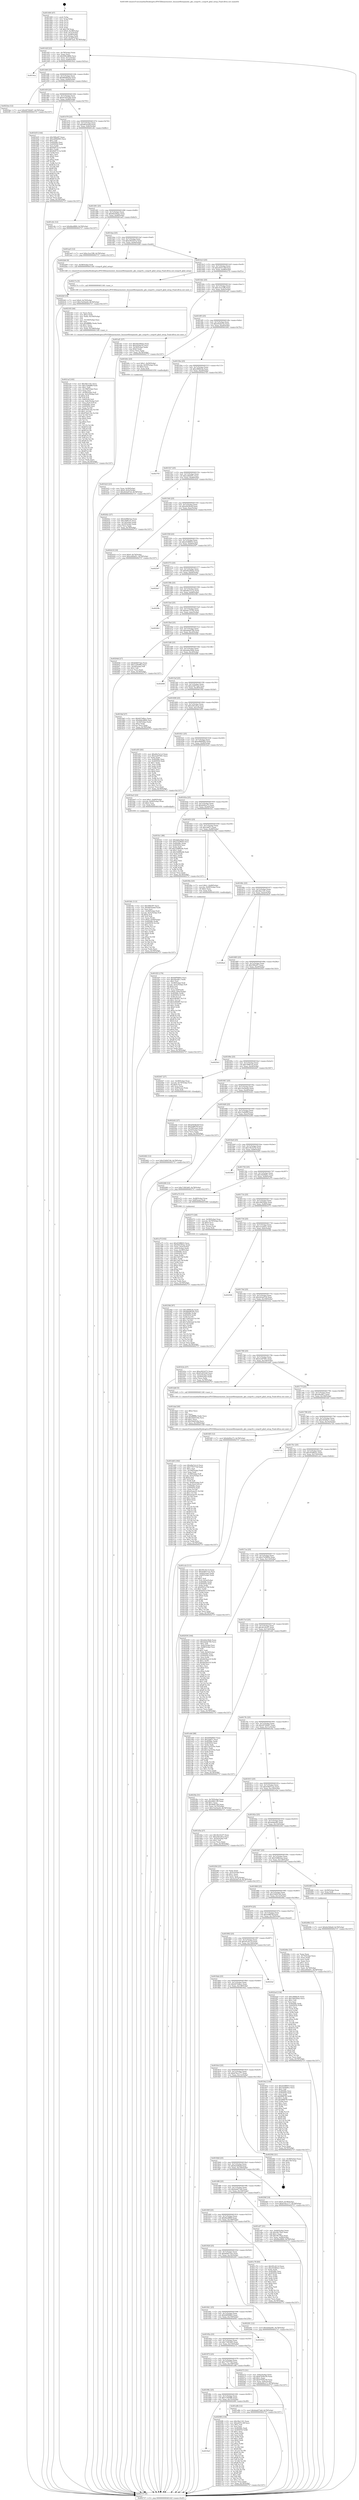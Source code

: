 digraph "0x401400" {
  label = "0x401400 (/mnt/c/Users/mathe/Desktop/tcc/POCII/binaries/extr_linuxnet6lowpannhc_ghc_icmpv6.c_icmpv6_ghid_setup_Final-ollvm.out::main(0))"
  labelloc = "t"
  node[shape=record]

  Entry [label="",width=0.3,height=0.3,shape=circle,fillcolor=black,style=filled]
  "0x40142f" [label="{
     0x40142f [23]\l
     | [instrs]\l
     &nbsp;&nbsp;0x40142f \<+3\>: mov -0x78(%rbp),%eax\l
     &nbsp;&nbsp;0x401432 \<+2\>: mov %eax,%ecx\l
     &nbsp;&nbsp;0x401434 \<+6\>: sub $0x846cd884,%ecx\l
     &nbsp;&nbsp;0x40143a \<+3\>: mov %eax,-0x7c(%rbp)\l
     &nbsp;&nbsp;0x40143d \<+3\>: mov %ecx,-0x80(%rbp)\l
     &nbsp;&nbsp;0x401440 \<+6\>: je 00000000004019ca \<main+0x5ca\>\l
  }"]
  "0x4019ca" [label="{
     0x4019ca\l
  }", style=dashed]
  "0x401446" [label="{
     0x401446 [25]\l
     | [instrs]\l
     &nbsp;&nbsp;0x401446 \<+5\>: jmp 000000000040144b \<main+0x4b\>\l
     &nbsp;&nbsp;0x40144b \<+3\>: mov -0x7c(%rbp),%eax\l
     &nbsp;&nbsp;0x40144e \<+5\>: sub $0x8b6d6244,%eax\l
     &nbsp;&nbsp;0x401453 \<+6\>: mov %eax,-0x84(%rbp)\l
     &nbsp;&nbsp;0x401459 \<+6\>: je 00000000004023ee \<main+0xfee\>\l
  }"]
  Exit [label="",width=0.3,height=0.3,shape=circle,fillcolor=black,style=filled,peripheries=2]
  "0x4023ee" [label="{
     0x4023ee [12]\l
     | [instrs]\l
     &nbsp;&nbsp;0x4023ee \<+7\>: movl $0x40740d47,-0x78(%rbp)\l
     &nbsp;&nbsp;0x4023f5 \<+5\>: jmp 0000000000402737 \<main+0x1337\>\l
  }"]
  "0x40145f" [label="{
     0x40145f [25]\l
     | [instrs]\l
     &nbsp;&nbsp;0x40145f \<+5\>: jmp 0000000000401464 \<main+0x64\>\l
     &nbsp;&nbsp;0x401464 \<+3\>: mov -0x7c(%rbp),%eax\l
     &nbsp;&nbsp;0x401467 \<+5\>: sub $0x91d55340,%eax\l
     &nbsp;&nbsp;0x40146c \<+6\>: mov %eax,-0x88(%rbp)\l
     &nbsp;&nbsp;0x401472 \<+6\>: je 0000000000401b55 \<main+0x755\>\l
  }"]
  "0x40249b" [label="{
     0x40249b [12]\l
     | [instrs]\l
     &nbsp;&nbsp;0x40249b \<+7\>: movl $0x6a548abf,-0x78(%rbp)\l
     &nbsp;&nbsp;0x4024a2 \<+5\>: jmp 0000000000402737 \<main+0x1337\>\l
  }"]
  "0x401b55" [label="{
     0x401b55 [144]\l
     | [instrs]\l
     &nbsp;&nbsp;0x401b55 \<+5\>: mov $0x589e4f7,%eax\l
     &nbsp;&nbsp;0x401b5a \<+5\>: mov $0xe489d583,%ecx\l
     &nbsp;&nbsp;0x401b5f \<+2\>: mov $0x1,%dl\l
     &nbsp;&nbsp;0x401b61 \<+7\>: mov 0x40506c,%esi\l
     &nbsp;&nbsp;0x401b68 \<+7\>: mov 0x405054,%edi\l
     &nbsp;&nbsp;0x401b6f \<+3\>: mov %esi,%r8d\l
     &nbsp;&nbsp;0x401b72 \<+7\>: sub $0x9287311a,%r8d\l
     &nbsp;&nbsp;0x401b79 \<+4\>: sub $0x1,%r8d\l
     &nbsp;&nbsp;0x401b7d \<+7\>: add $0x9287311a,%r8d\l
     &nbsp;&nbsp;0x401b84 \<+4\>: imul %r8d,%esi\l
     &nbsp;&nbsp;0x401b88 \<+3\>: and $0x1,%esi\l
     &nbsp;&nbsp;0x401b8b \<+3\>: cmp $0x0,%esi\l
     &nbsp;&nbsp;0x401b8e \<+4\>: sete %r9b\l
     &nbsp;&nbsp;0x401b92 \<+3\>: cmp $0xa,%edi\l
     &nbsp;&nbsp;0x401b95 \<+4\>: setl %r10b\l
     &nbsp;&nbsp;0x401b99 \<+3\>: mov %r9b,%r11b\l
     &nbsp;&nbsp;0x401b9c \<+4\>: xor $0xff,%r11b\l
     &nbsp;&nbsp;0x401ba0 \<+3\>: mov %r10b,%bl\l
     &nbsp;&nbsp;0x401ba3 \<+3\>: xor $0xff,%bl\l
     &nbsp;&nbsp;0x401ba6 \<+3\>: xor $0x1,%dl\l
     &nbsp;&nbsp;0x401ba9 \<+3\>: mov %r11b,%r14b\l
     &nbsp;&nbsp;0x401bac \<+4\>: and $0xff,%r14b\l
     &nbsp;&nbsp;0x401bb0 \<+3\>: and %dl,%r9b\l
     &nbsp;&nbsp;0x401bb3 \<+3\>: mov %bl,%r15b\l
     &nbsp;&nbsp;0x401bb6 \<+4\>: and $0xff,%r15b\l
     &nbsp;&nbsp;0x401bba \<+3\>: and %dl,%r10b\l
     &nbsp;&nbsp;0x401bbd \<+3\>: or %r9b,%r14b\l
     &nbsp;&nbsp;0x401bc0 \<+3\>: or %r10b,%r15b\l
     &nbsp;&nbsp;0x401bc3 \<+3\>: xor %r15b,%r14b\l
     &nbsp;&nbsp;0x401bc6 \<+3\>: or %bl,%r11b\l
     &nbsp;&nbsp;0x401bc9 \<+4\>: xor $0xff,%r11b\l
     &nbsp;&nbsp;0x401bcd \<+3\>: or $0x1,%dl\l
     &nbsp;&nbsp;0x401bd0 \<+3\>: and %dl,%r11b\l
     &nbsp;&nbsp;0x401bd3 \<+3\>: or %r11b,%r14b\l
     &nbsp;&nbsp;0x401bd6 \<+4\>: test $0x1,%r14b\l
     &nbsp;&nbsp;0x401bda \<+3\>: cmovne %ecx,%eax\l
     &nbsp;&nbsp;0x401bdd \<+3\>: mov %eax,-0x78(%rbp)\l
     &nbsp;&nbsp;0x401be0 \<+5\>: jmp 0000000000402737 \<main+0x1337\>\l
  }"]
  "0x401478" [label="{
     0x401478 [25]\l
     | [instrs]\l
     &nbsp;&nbsp;0x401478 \<+5\>: jmp 000000000040147d \<main+0x7d\>\l
     &nbsp;&nbsp;0x40147d \<+3\>: mov -0x7c(%rbp),%eax\l
     &nbsp;&nbsp;0x401480 \<+5\>: sub $0x963eedef,%eax\l
     &nbsp;&nbsp;0x401485 \<+6\>: mov %eax,-0x8c(%rbp)\l
     &nbsp;&nbsp;0x40148b \<+6\>: je 0000000000401c6c \<main+0x86c\>\l
  }"]
  "0x402462" [label="{
     0x402462 [12]\l
     | [instrs]\l
     &nbsp;&nbsp;0x402462 \<+7\>: movl $0x53d047d4,-0x78(%rbp)\l
     &nbsp;&nbsp;0x402469 \<+5\>: jmp 0000000000402737 \<main+0x1337\>\l
  }"]
  "0x401c6c" [label="{
     0x401c6c [12]\l
     | [instrs]\l
     &nbsp;&nbsp;0x401c6c \<+7\>: movl $0x6be4ff49,-0x78(%rbp)\l
     &nbsp;&nbsp;0x401c73 \<+5\>: jmp 0000000000402737 \<main+0x1337\>\l
  }"]
  "0x401491" [label="{
     0x401491 [25]\l
     | [instrs]\l
     &nbsp;&nbsp;0x401491 \<+5\>: jmp 0000000000401496 \<main+0x96\>\l
     &nbsp;&nbsp;0x401496 \<+3\>: mov -0x7c(%rbp),%eax\l
     &nbsp;&nbsp;0x401499 \<+5\>: sub $0x9d2393ac,%eax\l
     &nbsp;&nbsp;0x40149e \<+6\>: mov %eax,-0x90(%rbp)\l
     &nbsp;&nbsp;0x4014a4 \<+6\>: je 0000000000401ae5 \<main+0x6e5\>\l
  }"]
  "0x40238d" [label="{
     0x40238d [97]\l
     | [instrs]\l
     &nbsp;&nbsp;0x40238d \<+5\>: mov $0xc8984cfa,%edx\l
     &nbsp;&nbsp;0x402392 \<+5\>: mov $0x8b6d6244,%esi\l
     &nbsp;&nbsp;0x402397 \<+8\>: mov 0x40506c,%r8d\l
     &nbsp;&nbsp;0x40239f \<+8\>: mov 0x405054,%r9d\l
     &nbsp;&nbsp;0x4023a7 \<+3\>: mov %r8d,%r10d\l
     &nbsp;&nbsp;0x4023aa \<+7\>: sub $0x7a5622ed,%r10d\l
     &nbsp;&nbsp;0x4023b1 \<+4\>: sub $0x1,%r10d\l
     &nbsp;&nbsp;0x4023b5 \<+7\>: add $0x7a5622ed,%r10d\l
     &nbsp;&nbsp;0x4023bc \<+4\>: imul %r10d,%r8d\l
     &nbsp;&nbsp;0x4023c0 \<+4\>: and $0x1,%r8d\l
     &nbsp;&nbsp;0x4023c4 \<+4\>: cmp $0x0,%r8d\l
     &nbsp;&nbsp;0x4023c8 \<+4\>: sete %r11b\l
     &nbsp;&nbsp;0x4023cc \<+4\>: cmp $0xa,%r9d\l
     &nbsp;&nbsp;0x4023d0 \<+3\>: setl %bl\l
     &nbsp;&nbsp;0x4023d3 \<+3\>: mov %r11b,%r14b\l
     &nbsp;&nbsp;0x4023d6 \<+3\>: and %bl,%r14b\l
     &nbsp;&nbsp;0x4023d9 \<+3\>: xor %bl,%r11b\l
     &nbsp;&nbsp;0x4023dc \<+3\>: or %r11b,%r14b\l
     &nbsp;&nbsp;0x4023df \<+4\>: test $0x1,%r14b\l
     &nbsp;&nbsp;0x4023e3 \<+3\>: cmovne %esi,%edx\l
     &nbsp;&nbsp;0x4023e6 \<+3\>: mov %edx,-0x78(%rbp)\l
     &nbsp;&nbsp;0x4023e9 \<+5\>: jmp 0000000000402737 \<main+0x1337\>\l
  }"]
  "0x401ae5" [label="{
     0x401ae5 [12]\l
     | [instrs]\l
     &nbsp;&nbsp;0x401ae5 \<+7\>: movl $0xc3ce15f6,-0x78(%rbp)\l
     &nbsp;&nbsp;0x401aec \<+5\>: jmp 0000000000402737 \<main+0x1337\>\l
  }"]
  "0x4014aa" [label="{
     0x4014aa [25]\l
     | [instrs]\l
     &nbsp;&nbsp;0x4014aa \<+5\>: jmp 00000000004014af \<main+0xaf\>\l
     &nbsp;&nbsp;0x4014af \<+3\>: mov -0x7c(%rbp),%eax\l
     &nbsp;&nbsp;0x4014b2 \<+5\>: sub $0xa361b572,%eax\l
     &nbsp;&nbsp;0x4014b7 \<+6\>: mov %eax,-0x94(%rbp)\l
     &nbsp;&nbsp;0x4014bd \<+6\>: je 00000000004022b6 \<main+0xeb6\>\l
  }"]
  "0x4022bf" [label="{
     0x4022bf [19]\l
     | [instrs]\l
     &nbsp;&nbsp;0x4022bf \<+7\>: movl $0x0,-0x70(%rbp)\l
     &nbsp;&nbsp;0x4022c6 \<+7\>: movl $0x15a54a44,-0x78(%rbp)\l
     &nbsp;&nbsp;0x4022cd \<+5\>: jmp 0000000000402737 \<main+0x1337\>\l
  }"]
  "0x4022b6" [label="{
     0x4022b6 [9]\l
     | [instrs]\l
     &nbsp;&nbsp;0x4022b6 \<+4\>: mov -0x58(%rbp),%rdi\l
     &nbsp;&nbsp;0x4022ba \<+5\>: call 00000000004013d0 \<icmpv6_ghid_setup\>\l
     | [calls]\l
     &nbsp;&nbsp;0x4013d0 \{1\} (/mnt/c/Users/mathe/Desktop/tcc/POCII/binaries/extr_linuxnet6lowpannhc_ghc_icmpv6.c_icmpv6_ghid_setup_Final-ollvm.out::icmpv6_ghid_setup)\l
  }"]
  "0x4014c3" [label="{
     0x4014c3 [25]\l
     | [instrs]\l
     &nbsp;&nbsp;0x4014c3 \<+5\>: jmp 00000000004014c8 \<main+0xc8\>\l
     &nbsp;&nbsp;0x4014c8 \<+3\>: mov -0x7c(%rbp),%eax\l
     &nbsp;&nbsp;0x4014cb \<+5\>: sub $0xa455118f,%eax\l
     &nbsp;&nbsp;0x4014d0 \<+6\>: mov %eax,-0x98(%rbp)\l
     &nbsp;&nbsp;0x4014d6 \<+6\>: je 000000000040217e \<main+0xd7e\>\l
  }"]
  "0x4021af" [label="{
     0x4021af [183]\l
     | [instrs]\l
     &nbsp;&nbsp;0x4021af \<+5\>: mov $0x36e1161,%ecx\l
     &nbsp;&nbsp;0x4021b4 \<+5\>: mov $0x15e6df6f,%edx\l
     &nbsp;&nbsp;0x4021b9 \<+3\>: mov $0x1,%dil\l
     &nbsp;&nbsp;0x4021bc \<+6\>: mov -0x168(%rbp),%esi\l
     &nbsp;&nbsp;0x4021c2 \<+3\>: imul %eax,%esi\l
     &nbsp;&nbsp;0x4021c5 \<+4\>: mov -0x58(%rbp),%r8\l
     &nbsp;&nbsp;0x4021c9 \<+4\>: movslq -0x5c(%rbp),%r9\l
     &nbsp;&nbsp;0x4021cd \<+4\>: shl $0x4,%r9\l
     &nbsp;&nbsp;0x4021d1 \<+3\>: add %r9,%r8\l
     &nbsp;&nbsp;0x4021d4 \<+4\>: mov 0x8(%r8),%r8\l
     &nbsp;&nbsp;0x4021d8 \<+4\>: movslq -0x6c(%rbp),%r9\l
     &nbsp;&nbsp;0x4021dc \<+4\>: mov %esi,(%r8,%r9,4)\l
     &nbsp;&nbsp;0x4021e0 \<+7\>: mov 0x40506c,%eax\l
     &nbsp;&nbsp;0x4021e7 \<+7\>: mov 0x405054,%esi\l
     &nbsp;&nbsp;0x4021ee \<+3\>: mov %eax,%r10d\l
     &nbsp;&nbsp;0x4021f1 \<+7\>: add $0x97bd116e,%r10d\l
     &nbsp;&nbsp;0x4021f8 \<+4\>: sub $0x1,%r10d\l
     &nbsp;&nbsp;0x4021fc \<+7\>: sub $0x97bd116e,%r10d\l
     &nbsp;&nbsp;0x402203 \<+4\>: imul %r10d,%eax\l
     &nbsp;&nbsp;0x402207 \<+3\>: and $0x1,%eax\l
     &nbsp;&nbsp;0x40220a \<+3\>: cmp $0x0,%eax\l
     &nbsp;&nbsp;0x40220d \<+4\>: sete %r11b\l
     &nbsp;&nbsp;0x402211 \<+3\>: cmp $0xa,%esi\l
     &nbsp;&nbsp;0x402214 \<+3\>: setl %bl\l
     &nbsp;&nbsp;0x402217 \<+3\>: mov %r11b,%r14b\l
     &nbsp;&nbsp;0x40221a \<+4\>: xor $0xff,%r14b\l
     &nbsp;&nbsp;0x40221e \<+3\>: mov %bl,%r15b\l
     &nbsp;&nbsp;0x402221 \<+4\>: xor $0xff,%r15b\l
     &nbsp;&nbsp;0x402225 \<+4\>: xor $0x1,%dil\l
     &nbsp;&nbsp;0x402229 \<+3\>: mov %r14b,%r12b\l
     &nbsp;&nbsp;0x40222c \<+4\>: and $0xff,%r12b\l
     &nbsp;&nbsp;0x402230 \<+3\>: and %dil,%r11b\l
     &nbsp;&nbsp;0x402233 \<+3\>: mov %r15b,%r13b\l
     &nbsp;&nbsp;0x402236 \<+4\>: and $0xff,%r13b\l
     &nbsp;&nbsp;0x40223a \<+3\>: and %dil,%bl\l
     &nbsp;&nbsp;0x40223d \<+3\>: or %r11b,%r12b\l
     &nbsp;&nbsp;0x402240 \<+3\>: or %bl,%r13b\l
     &nbsp;&nbsp;0x402243 \<+3\>: xor %r13b,%r12b\l
     &nbsp;&nbsp;0x402246 \<+3\>: or %r15b,%r14b\l
     &nbsp;&nbsp;0x402249 \<+4\>: xor $0xff,%r14b\l
     &nbsp;&nbsp;0x40224d \<+4\>: or $0x1,%dil\l
     &nbsp;&nbsp;0x402251 \<+3\>: and %dil,%r14b\l
     &nbsp;&nbsp;0x402254 \<+3\>: or %r14b,%r12b\l
     &nbsp;&nbsp;0x402257 \<+4\>: test $0x1,%r12b\l
     &nbsp;&nbsp;0x40225b \<+3\>: cmovne %edx,%ecx\l
     &nbsp;&nbsp;0x40225e \<+3\>: mov %ecx,-0x78(%rbp)\l
     &nbsp;&nbsp;0x402261 \<+5\>: jmp 0000000000402737 \<main+0x1337\>\l
  }"]
  "0x40217e" [label="{
     0x40217e [5]\l
     | [instrs]\l
     &nbsp;&nbsp;0x40217e \<+5\>: call 0000000000401160 \<next_i\>\l
     | [calls]\l
     &nbsp;&nbsp;0x401160 \{1\} (/mnt/c/Users/mathe/Desktop/tcc/POCII/binaries/extr_linuxnet6lowpannhc_ghc_icmpv6.c_icmpv6_ghid_setup_Final-ollvm.out::next_i)\l
  }"]
  "0x4014dc" [label="{
     0x4014dc [25]\l
     | [instrs]\l
     &nbsp;&nbsp;0x4014dc \<+5\>: jmp 00000000004014e1 \<main+0xe1\>\l
     &nbsp;&nbsp;0x4014e1 \<+3\>: mov -0x7c(%rbp),%eax\l
     &nbsp;&nbsp;0x4014e4 \<+5\>: sub $0xc3ce15f6,%eax\l
     &nbsp;&nbsp;0x4014e9 \<+6\>: mov %eax,-0x9c(%rbp)\l
     &nbsp;&nbsp;0x4014ef \<+6\>: je 0000000000401af1 \<main+0x6f1\>\l
  }"]
  "0x402183" [label="{
     0x402183 [44]\l
     | [instrs]\l
     &nbsp;&nbsp;0x402183 \<+2\>: xor %ecx,%ecx\l
     &nbsp;&nbsp;0x402185 \<+5\>: mov $0x2,%edx\l
     &nbsp;&nbsp;0x40218a \<+6\>: mov %edx,-0x164(%rbp)\l
     &nbsp;&nbsp;0x402190 \<+1\>: cltd\l
     &nbsp;&nbsp;0x402191 \<+6\>: mov -0x164(%rbp),%esi\l
     &nbsp;&nbsp;0x402197 \<+2\>: idiv %esi\l
     &nbsp;&nbsp;0x402199 \<+6\>: imul $0xfffffffe,%edx,%edx\l
     &nbsp;&nbsp;0x40219f \<+3\>: sub $0x1,%ecx\l
     &nbsp;&nbsp;0x4021a2 \<+2\>: sub %ecx,%edx\l
     &nbsp;&nbsp;0x4021a4 \<+6\>: mov %edx,-0x168(%rbp)\l
     &nbsp;&nbsp;0x4021aa \<+5\>: call 0000000000401160 \<next_i\>\l
     | [calls]\l
     &nbsp;&nbsp;0x401160 \{1\} (/mnt/c/Users/mathe/Desktop/tcc/POCII/binaries/extr_linuxnet6lowpannhc_ghc_icmpv6.c_icmpv6_ghid_setup_Final-ollvm.out::next_i)\l
  }"]
  "0x401af1" [label="{
     0x401af1 [27]\l
     | [instrs]\l
     &nbsp;&nbsp;0x401af1 \<+5\>: mov $0xd4228d2a,%eax\l
     &nbsp;&nbsp;0x401af6 \<+5\>: mov $0xc63ebc52,%ecx\l
     &nbsp;&nbsp;0x401afb \<+3\>: mov -0x30(%rbp),%edx\l
     &nbsp;&nbsp;0x401afe \<+3\>: cmp $0x0,%edx\l
     &nbsp;&nbsp;0x401b01 \<+3\>: cmove %ecx,%eax\l
     &nbsp;&nbsp;0x401b04 \<+3\>: mov %eax,-0x78(%rbp)\l
     &nbsp;&nbsp;0x401b07 \<+5\>: jmp 0000000000402737 \<main+0x1337\>\l
  }"]
  "0x4014f5" [label="{
     0x4014f5 [25]\l
     | [instrs]\l
     &nbsp;&nbsp;0x4014f5 \<+5\>: jmp 00000000004014fa \<main+0xfa\>\l
     &nbsp;&nbsp;0x4014fa \<+3\>: mov -0x7c(%rbp),%eax\l
     &nbsp;&nbsp;0x4014fd \<+5\>: sub $0xc63ebc52,%eax\l
     &nbsp;&nbsp;0x401502 \<+6\>: mov %eax,-0xa0(%rbp)\l
     &nbsp;&nbsp;0x401508 \<+6\>: je 0000000000401b0c \<main+0x70c\>\l
  }"]
  "0x4019a5" [label="{
     0x4019a5\l
  }", style=dashed]
  "0x401b0c" [label="{
     0x401b0c [23]\l
     | [instrs]\l
     &nbsp;&nbsp;0x401b0c \<+7\>: movl $0x1,-0x50(%rbp)\l
     &nbsp;&nbsp;0x401b13 \<+4\>: movslq -0x50(%rbp),%rax\l
     &nbsp;&nbsp;0x401b17 \<+4\>: shl $0x4,%rax\l
     &nbsp;&nbsp;0x401b1b \<+3\>: mov %rax,%rdi\l
     &nbsp;&nbsp;0x401b1e \<+5\>: call 0000000000401050 \<malloc@plt\>\l
     | [calls]\l
     &nbsp;&nbsp;0x401050 \{1\} (unknown)\l
  }"]
  "0x40150e" [label="{
     0x40150e [25]\l
     | [instrs]\l
     &nbsp;&nbsp;0x40150e \<+5\>: jmp 0000000000401513 \<main+0x113\>\l
     &nbsp;&nbsp;0x401513 \<+3\>: mov -0x7c(%rbp),%eax\l
     &nbsp;&nbsp;0x401516 \<+5\>: sub $0xc8984cfa,%eax\l
     &nbsp;&nbsp;0x40151b \<+6\>: mov %eax,-0xa4(%rbp)\l
     &nbsp;&nbsp;0x401521 \<+6\>: je 0000000000402705 \<main+0x1305\>\l
  }"]
  "0x4020f8" [label="{
     0x4020f8 [134]\l
     | [instrs]\l
     &nbsp;&nbsp;0x4020f8 \<+5\>: mov $0x36e1161,%eax\l
     &nbsp;&nbsp;0x4020fd \<+5\>: mov $0xa455118f,%ecx\l
     &nbsp;&nbsp;0x402102 \<+2\>: mov $0x1,%dl\l
     &nbsp;&nbsp;0x402104 \<+2\>: xor %esi,%esi\l
     &nbsp;&nbsp;0x402106 \<+7\>: mov 0x40506c,%edi\l
     &nbsp;&nbsp;0x40210d \<+8\>: mov 0x405054,%r8d\l
     &nbsp;&nbsp;0x402115 \<+3\>: sub $0x1,%esi\l
     &nbsp;&nbsp;0x402118 \<+3\>: mov %edi,%r9d\l
     &nbsp;&nbsp;0x40211b \<+3\>: add %esi,%r9d\l
     &nbsp;&nbsp;0x40211e \<+4\>: imul %r9d,%edi\l
     &nbsp;&nbsp;0x402122 \<+3\>: and $0x1,%edi\l
     &nbsp;&nbsp;0x402125 \<+3\>: cmp $0x0,%edi\l
     &nbsp;&nbsp;0x402128 \<+4\>: sete %r10b\l
     &nbsp;&nbsp;0x40212c \<+4\>: cmp $0xa,%r8d\l
     &nbsp;&nbsp;0x402130 \<+4\>: setl %r11b\l
     &nbsp;&nbsp;0x402134 \<+3\>: mov %r10b,%bl\l
     &nbsp;&nbsp;0x402137 \<+3\>: xor $0xff,%bl\l
     &nbsp;&nbsp;0x40213a \<+3\>: mov %r11b,%r14b\l
     &nbsp;&nbsp;0x40213d \<+4\>: xor $0xff,%r14b\l
     &nbsp;&nbsp;0x402141 \<+3\>: xor $0x1,%dl\l
     &nbsp;&nbsp;0x402144 \<+3\>: mov %bl,%r15b\l
     &nbsp;&nbsp;0x402147 \<+4\>: and $0xff,%r15b\l
     &nbsp;&nbsp;0x40214b \<+3\>: and %dl,%r10b\l
     &nbsp;&nbsp;0x40214e \<+3\>: mov %r14b,%r12b\l
     &nbsp;&nbsp;0x402151 \<+4\>: and $0xff,%r12b\l
     &nbsp;&nbsp;0x402155 \<+3\>: and %dl,%r11b\l
     &nbsp;&nbsp;0x402158 \<+3\>: or %r10b,%r15b\l
     &nbsp;&nbsp;0x40215b \<+3\>: or %r11b,%r12b\l
     &nbsp;&nbsp;0x40215e \<+3\>: xor %r12b,%r15b\l
     &nbsp;&nbsp;0x402161 \<+3\>: or %r14b,%bl\l
     &nbsp;&nbsp;0x402164 \<+3\>: xor $0xff,%bl\l
     &nbsp;&nbsp;0x402167 \<+3\>: or $0x1,%dl\l
     &nbsp;&nbsp;0x40216a \<+2\>: and %dl,%bl\l
     &nbsp;&nbsp;0x40216c \<+3\>: or %bl,%r15b\l
     &nbsp;&nbsp;0x40216f \<+4\>: test $0x1,%r15b\l
     &nbsp;&nbsp;0x402173 \<+3\>: cmovne %ecx,%eax\l
     &nbsp;&nbsp;0x402176 \<+3\>: mov %eax,-0x78(%rbp)\l
     &nbsp;&nbsp;0x402179 \<+5\>: jmp 0000000000402737 \<main+0x1337\>\l
  }"]
  "0x402705" [label="{
     0x402705\l
  }", style=dashed]
  "0x401527" [label="{
     0x401527 [25]\l
     | [instrs]\l
     &nbsp;&nbsp;0x401527 \<+5\>: jmp 000000000040152c \<main+0x12c\>\l
     &nbsp;&nbsp;0x40152c \<+3\>: mov -0x7c(%rbp),%eax\l
     &nbsp;&nbsp;0x40152f \<+5\>: sub $0xcef44d51,%eax\l
     &nbsp;&nbsp;0x401534 \<+6\>: mov %eax,-0xa8(%rbp)\l
     &nbsp;&nbsp;0x40153a \<+6\>: je 000000000040242c \<main+0x102c\>\l
  }"]
  "0x401f25" [label="{
     0x401f25 [176]\l
     | [instrs]\l
     &nbsp;&nbsp;0x401f25 \<+5\>: mov $0x6df566b5,%ecx\l
     &nbsp;&nbsp;0x401f2a \<+5\>: mov $0x2facdfc1,%edx\l
     &nbsp;&nbsp;0x401f2f \<+3\>: mov $0x1,%sil\l
     &nbsp;&nbsp;0x401f32 \<+4\>: mov -0x58(%rbp),%rdi\l
     &nbsp;&nbsp;0x401f36 \<+4\>: movslq -0x5c(%rbp),%r8\l
     &nbsp;&nbsp;0x401f3a \<+4\>: shl $0x4,%r8\l
     &nbsp;&nbsp;0x401f3e \<+3\>: add %r8,%rdi\l
     &nbsp;&nbsp;0x401f41 \<+4\>: mov %rax,0x8(%rdi)\l
     &nbsp;&nbsp;0x401f45 \<+7\>: movl $0x0,-0x6c(%rbp)\l
     &nbsp;&nbsp;0x401f4c \<+8\>: mov 0x40506c,%r9d\l
     &nbsp;&nbsp;0x401f54 \<+8\>: mov 0x405054,%r10d\l
     &nbsp;&nbsp;0x401f5c \<+3\>: mov %r9d,%r11d\l
     &nbsp;&nbsp;0x401f5f \<+7\>: sub $0x5cf636f7,%r11d\l
     &nbsp;&nbsp;0x401f66 \<+4\>: sub $0x1,%r11d\l
     &nbsp;&nbsp;0x401f6a \<+7\>: add $0x5cf636f7,%r11d\l
     &nbsp;&nbsp;0x401f71 \<+4\>: imul %r11d,%r9d\l
     &nbsp;&nbsp;0x401f75 \<+4\>: and $0x1,%r9d\l
     &nbsp;&nbsp;0x401f79 \<+4\>: cmp $0x0,%r9d\l
     &nbsp;&nbsp;0x401f7d \<+3\>: sete %bl\l
     &nbsp;&nbsp;0x401f80 \<+4\>: cmp $0xa,%r10d\l
     &nbsp;&nbsp;0x401f84 \<+4\>: setl %r14b\l
     &nbsp;&nbsp;0x401f88 \<+3\>: mov %bl,%r15b\l
     &nbsp;&nbsp;0x401f8b \<+4\>: xor $0xff,%r15b\l
     &nbsp;&nbsp;0x401f8f \<+3\>: mov %r14b,%r12b\l
     &nbsp;&nbsp;0x401f92 \<+4\>: xor $0xff,%r12b\l
     &nbsp;&nbsp;0x401f96 \<+4\>: xor $0x0,%sil\l
     &nbsp;&nbsp;0x401f9a \<+3\>: mov %r15b,%r13b\l
     &nbsp;&nbsp;0x401f9d \<+4\>: and $0x0,%r13b\l
     &nbsp;&nbsp;0x401fa1 \<+3\>: and %sil,%bl\l
     &nbsp;&nbsp;0x401fa4 \<+3\>: mov %r12b,%al\l
     &nbsp;&nbsp;0x401fa7 \<+2\>: and $0x0,%al\l
     &nbsp;&nbsp;0x401fa9 \<+3\>: and %sil,%r14b\l
     &nbsp;&nbsp;0x401fac \<+3\>: or %bl,%r13b\l
     &nbsp;&nbsp;0x401faf \<+3\>: or %r14b,%al\l
     &nbsp;&nbsp;0x401fb2 \<+3\>: xor %al,%r13b\l
     &nbsp;&nbsp;0x401fb5 \<+3\>: or %r12b,%r15b\l
     &nbsp;&nbsp;0x401fb8 \<+4\>: xor $0xff,%r15b\l
     &nbsp;&nbsp;0x401fbc \<+4\>: or $0x0,%sil\l
     &nbsp;&nbsp;0x401fc0 \<+3\>: and %sil,%r15b\l
     &nbsp;&nbsp;0x401fc3 \<+3\>: or %r15b,%r13b\l
     &nbsp;&nbsp;0x401fc6 \<+4\>: test $0x1,%r13b\l
     &nbsp;&nbsp;0x401fca \<+3\>: cmovne %edx,%ecx\l
     &nbsp;&nbsp;0x401fcd \<+3\>: mov %ecx,-0x78(%rbp)\l
     &nbsp;&nbsp;0x401fd0 \<+5\>: jmp 0000000000402737 \<main+0x1337\>\l
  }"]
  "0x40242c" [label="{
     0x40242c [27]\l
     | [instrs]\l
     &nbsp;&nbsp;0x40242c \<+5\>: mov $0x5296b3ea,%eax\l
     &nbsp;&nbsp;0x402431 \<+5\>: mov $0x7b961a5,%ecx\l
     &nbsp;&nbsp;0x402436 \<+3\>: mov -0x74(%rbp),%edx\l
     &nbsp;&nbsp;0x402439 \<+3\>: cmp -0x50(%rbp),%edx\l
     &nbsp;&nbsp;0x40243c \<+3\>: cmovl %ecx,%eax\l
     &nbsp;&nbsp;0x40243f \<+3\>: mov %eax,-0x78(%rbp)\l
     &nbsp;&nbsp;0x402442 \<+5\>: jmp 0000000000402737 \<main+0x1337\>\l
  }"]
  "0x401540" [label="{
     0x401540 [25]\l
     | [instrs]\l
     &nbsp;&nbsp;0x401540 \<+5\>: jmp 0000000000401545 \<main+0x145\>\l
     &nbsp;&nbsp;0x401545 \<+3\>: mov -0x7c(%rbp),%eax\l
     &nbsp;&nbsp;0x401548 \<+5\>: sub $0xd2039cdf,%eax\l
     &nbsp;&nbsp;0x40154d \<+6\>: mov %eax,-0xac(%rbp)\l
     &nbsp;&nbsp;0x401553 \<+6\>: je 0000000000402419 \<main+0x1019\>\l
  }"]
  "0x40198c" [label="{
     0x40198c [25]\l
     | [instrs]\l
     &nbsp;&nbsp;0x40198c \<+5\>: jmp 0000000000401991 \<main+0x591\>\l
     &nbsp;&nbsp;0x401991 \<+3\>: mov -0x7c(%rbp),%eax\l
     &nbsp;&nbsp;0x401994 \<+5\>: sub $0x7c5938fb,%eax\l
     &nbsp;&nbsp;0x401999 \<+6\>: mov %eax,-0x15c(%rbp)\l
     &nbsp;&nbsp;0x40199f \<+6\>: je 00000000004020f8 \<main+0xcf8\>\l
  }"]
  "0x402419" [label="{
     0x402419 [19]\l
     | [instrs]\l
     &nbsp;&nbsp;0x402419 \<+7\>: movl $0x0,-0x74(%rbp)\l
     &nbsp;&nbsp;0x402420 \<+7\>: movl $0xcef44d51,-0x78(%rbp)\l
     &nbsp;&nbsp;0x402427 \<+5\>: jmp 0000000000402737 \<main+0x1337\>\l
  }"]
  "0x401559" [label="{
     0x401559 [25]\l
     | [instrs]\l
     &nbsp;&nbsp;0x401559 \<+5\>: jmp 000000000040155e \<main+0x15e\>\l
     &nbsp;&nbsp;0x40155e \<+3\>: mov -0x7c(%rbp),%eax\l
     &nbsp;&nbsp;0x401561 \<+5\>: sub $0xd33f6833,%eax\l
     &nbsp;&nbsp;0x401566 \<+6\>: mov %eax,-0xb0(%rbp)\l
     &nbsp;&nbsp;0x40156c \<+6\>: je 0000000000402597 \<main+0x1197\>\l
  }"]
  "0x401e8b" [label="{
     0x401e8b [12]\l
     | [instrs]\l
     &nbsp;&nbsp;0x401e8b \<+7\>: movl $0x6add73e8,-0x78(%rbp)\l
     &nbsp;&nbsp;0x401e92 \<+5\>: jmp 0000000000402737 \<main+0x1337\>\l
  }"]
  "0x402597" [label="{
     0x402597\l
  }", style=dashed]
  "0x401572" [label="{
     0x401572 [25]\l
     | [instrs]\l
     &nbsp;&nbsp;0x401572 \<+5\>: jmp 0000000000401577 \<main+0x177\>\l
     &nbsp;&nbsp;0x401577 \<+3\>: mov -0x7c(%rbp),%eax\l
     &nbsp;&nbsp;0x40157a \<+5\>: sub $0xd4228d2a,%eax\l
     &nbsp;&nbsp;0x40157f \<+6\>: mov %eax,-0xb4(%rbp)\l
     &nbsp;&nbsp;0x401585 \<+6\>: je 00000000004024a7 \<main+0x10a7\>\l
  }"]
  "0x401973" [label="{
     0x401973 [25]\l
     | [instrs]\l
     &nbsp;&nbsp;0x401973 \<+5\>: jmp 0000000000401978 \<main+0x578\>\l
     &nbsp;&nbsp;0x401978 \<+3\>: mov -0x7c(%rbp),%eax\l
     &nbsp;&nbsp;0x40197b \<+5\>: sub $0x77f3773d,%eax\l
     &nbsp;&nbsp;0x401980 \<+6\>: mov %eax,-0x158(%rbp)\l
     &nbsp;&nbsp;0x401986 \<+6\>: je 0000000000401e8b \<main+0xa8b\>\l
  }"]
  "0x4024a7" [label="{
     0x4024a7\l
  }", style=dashed]
  "0x40158b" [label="{
     0x40158b [25]\l
     | [instrs]\l
     &nbsp;&nbsp;0x40158b \<+5\>: jmp 0000000000401590 \<main+0x190\>\l
     &nbsp;&nbsp;0x401590 \<+3\>: mov -0x7c(%rbp),%eax\l
     &nbsp;&nbsp;0x401593 \<+5\>: sub $0xd4a7e1c2,%eax\l
     &nbsp;&nbsp;0x401598 \<+6\>: mov %eax,-0xb8(%rbp)\l
     &nbsp;&nbsp;0x40159e \<+6\>: je 00000000004025fb \<main+0x11fb\>\l
  }"]
  "0x402272" [label="{
     0x402272 [31]\l
     | [instrs]\l
     &nbsp;&nbsp;0x402272 \<+3\>: mov -0x6c(%rbp),%eax\l
     &nbsp;&nbsp;0x402275 \<+5\>: sub $0x6783bc59,%eax\l
     &nbsp;&nbsp;0x40227a \<+3\>: add $0x1,%eax\l
     &nbsp;&nbsp;0x40227d \<+5\>: add $0x6783bc59,%eax\l
     &nbsp;&nbsp;0x402282 \<+3\>: mov %eax,-0x6c(%rbp)\l
     &nbsp;&nbsp;0x402285 \<+7\>: movl $0xfa09ce73,-0x78(%rbp)\l
     &nbsp;&nbsp;0x40228c \<+5\>: jmp 0000000000402737 \<main+0x1337\>\l
  }"]
  "0x4025fb" [label="{
     0x4025fb\l
  }", style=dashed]
  "0x4015a4" [label="{
     0x4015a4 [25]\l
     | [instrs]\l
     &nbsp;&nbsp;0x4015a4 \<+5\>: jmp 00000000004015a9 \<main+0x1a9\>\l
     &nbsp;&nbsp;0x4015a9 \<+3\>: mov -0x7c(%rbp),%eax\l
     &nbsp;&nbsp;0x4015ac \<+5\>: sub $0xdac757d2,%eax\l
     &nbsp;&nbsp;0x4015b1 \<+6\>: mov %eax,-0xbc(%rbp)\l
     &nbsp;&nbsp;0x4015b7 \<+6\>: je 00000000004024b3 \<main+0x10b3\>\l
  }"]
  "0x40195a" [label="{
     0x40195a [25]\l
     | [instrs]\l
     &nbsp;&nbsp;0x40195a \<+5\>: jmp 000000000040195f \<main+0x55f\>\l
     &nbsp;&nbsp;0x40195f \<+3\>: mov -0x7c(%rbp),%eax\l
     &nbsp;&nbsp;0x401962 \<+5\>: sub $0x71f61b65,%eax\l
     &nbsp;&nbsp;0x401967 \<+6\>: mov %eax,-0x154(%rbp)\l
     &nbsp;&nbsp;0x40196d \<+6\>: je 0000000000402272 \<main+0xe72\>\l
  }"]
  "0x4024b3" [label="{
     0x4024b3\l
  }", style=dashed]
  "0x4015bd" [label="{
     0x4015bd [25]\l
     | [instrs]\l
     &nbsp;&nbsp;0x4015bd \<+5\>: jmp 00000000004015c2 \<main+0x1c2\>\l
     &nbsp;&nbsp;0x4015c2 \<+3\>: mov -0x7c(%rbp),%eax\l
     &nbsp;&nbsp;0x4015c5 \<+5\>: sub $0xdada4784,%eax\l
     &nbsp;&nbsp;0x4015ca \<+6\>: mov %eax,-0xc0(%rbp)\l
     &nbsp;&nbsp;0x4015d0 \<+6\>: je 00000000004020dd \<main+0xcdd\>\l
  }"]
  "0x40265b" [label="{
     0x40265b\l
  }", style=dashed]
  "0x4020dd" [label="{
     0x4020dd [27]\l
     | [instrs]\l
     &nbsp;&nbsp;0x4020dd \<+5\>: mov $0x6d4073aa,%eax\l
     &nbsp;&nbsp;0x4020e2 \<+5\>: mov $0x7c5938fb,%ecx\l
     &nbsp;&nbsp;0x4020e7 \<+3\>: mov -0x29(%rbp),%dl\l
     &nbsp;&nbsp;0x4020ea \<+3\>: test $0x1,%dl\l
     &nbsp;&nbsp;0x4020ed \<+3\>: cmovne %ecx,%eax\l
     &nbsp;&nbsp;0x4020f0 \<+3\>: mov %eax,-0x78(%rbp)\l
     &nbsp;&nbsp;0x4020f3 \<+5\>: jmp 0000000000402737 \<main+0x1337\>\l
  }"]
  "0x4015d6" [label="{
     0x4015d6 [25]\l
     | [instrs]\l
     &nbsp;&nbsp;0x4015d6 \<+5\>: jmp 00000000004015db \<main+0x1db\>\l
     &nbsp;&nbsp;0x4015db \<+3\>: mov -0x7c(%rbp),%eax\l
     &nbsp;&nbsp;0x4015de \<+5\>: sub $0xdebe30eb,%eax\l
     &nbsp;&nbsp;0x4015e3 \<+6\>: mov %eax,-0xc4(%rbp)\l
     &nbsp;&nbsp;0x4015e9 \<+6\>: je 0000000000402698 \<main+0x1298\>\l
  }"]
  "0x401941" [label="{
     0x401941 [25]\l
     | [instrs]\l
     &nbsp;&nbsp;0x401941 \<+5\>: jmp 0000000000401946 \<main+0x546\>\l
     &nbsp;&nbsp;0x401946 \<+3\>: mov -0x7c(%rbp),%eax\l
     &nbsp;&nbsp;0x401949 \<+5\>: sub $0x6df566b5,%eax\l
     &nbsp;&nbsp;0x40194e \<+6\>: mov %eax,-0x150(%rbp)\l
     &nbsp;&nbsp;0x401954 \<+6\>: je 000000000040265b \<main+0x125b\>\l
  }"]
  "0x402698" [label="{
     0x402698\l
  }", style=dashed]
  "0x4015ef" [label="{
     0x4015ef [25]\l
     | [instrs]\l
     &nbsp;&nbsp;0x4015ef \<+5\>: jmp 00000000004015f4 \<main+0x1f4\>\l
     &nbsp;&nbsp;0x4015f4 \<+3\>: mov -0x7c(%rbp),%eax\l
     &nbsp;&nbsp;0x4015f7 \<+5\>: sub $0xe24872a4,%eax\l
     &nbsp;&nbsp;0x4015fc \<+6\>: mov %eax,-0xc8(%rbp)\l
     &nbsp;&nbsp;0x401602 \<+6\>: je 00000000004019af \<main+0x5af\>\l
  }"]
  "0x402291" [label="{
     0x402291 [12]\l
     | [instrs]\l
     &nbsp;&nbsp;0x402291 \<+7\>: movl $0x4e6ae0fc,-0x78(%rbp)\l
     &nbsp;&nbsp;0x402298 \<+5\>: jmp 0000000000402737 \<main+0x1337\>\l
  }"]
  "0x4019af" [label="{
     0x4019af [27]\l
     | [instrs]\l
     &nbsp;&nbsp;0x4019af \<+5\>: mov $0x6474dbcc,%eax\l
     &nbsp;&nbsp;0x4019b4 \<+5\>: mov $0x846cd884,%ecx\l
     &nbsp;&nbsp;0x4019b9 \<+3\>: mov -0x34(%rbp),%edx\l
     &nbsp;&nbsp;0x4019bc \<+3\>: cmp $0x2,%edx\l
     &nbsp;&nbsp;0x4019bf \<+3\>: cmovne %ecx,%eax\l
     &nbsp;&nbsp;0x4019c2 \<+3\>: mov %eax,-0x78(%rbp)\l
     &nbsp;&nbsp;0x4019c5 \<+5\>: jmp 0000000000402737 \<main+0x1337\>\l
  }"]
  "0x401608" [label="{
     0x401608 [25]\l
     | [instrs]\l
     &nbsp;&nbsp;0x401608 \<+5\>: jmp 000000000040160d \<main+0x20d\>\l
     &nbsp;&nbsp;0x40160d \<+3\>: mov -0x7c(%rbp),%eax\l
     &nbsp;&nbsp;0x401610 \<+5\>: sub $0xe291a0ca,%eax\l
     &nbsp;&nbsp;0x401615 \<+6\>: mov %eax,-0xcc(%rbp)\l
     &nbsp;&nbsp;0x40161b \<+6\>: je 0000000000401d55 \<main+0x955\>\l
  }"]
  "0x402737" [label="{
     0x402737 [5]\l
     | [instrs]\l
     &nbsp;&nbsp;0x402737 \<+5\>: jmp 000000000040142f \<main+0x2f\>\l
  }"]
  "0x401400" [label="{
     0x401400 [47]\l
     | [instrs]\l
     &nbsp;&nbsp;0x401400 \<+1\>: push %rbp\l
     &nbsp;&nbsp;0x401401 \<+3\>: mov %rsp,%rbp\l
     &nbsp;&nbsp;0x401404 \<+2\>: push %r15\l
     &nbsp;&nbsp;0x401406 \<+2\>: push %r14\l
     &nbsp;&nbsp;0x401408 \<+2\>: push %r13\l
     &nbsp;&nbsp;0x40140a \<+2\>: push %r12\l
     &nbsp;&nbsp;0x40140c \<+1\>: push %rbx\l
     &nbsp;&nbsp;0x40140d \<+7\>: sub $0x158,%rsp\l
     &nbsp;&nbsp;0x401414 \<+7\>: movl $0x0,-0x38(%rbp)\l
     &nbsp;&nbsp;0x40141b \<+3\>: mov %edi,-0x3c(%rbp)\l
     &nbsp;&nbsp;0x40141e \<+4\>: mov %rsi,-0x48(%rbp)\l
     &nbsp;&nbsp;0x401422 \<+3\>: mov -0x3c(%rbp),%edi\l
     &nbsp;&nbsp;0x401425 \<+3\>: mov %edi,-0x34(%rbp)\l
     &nbsp;&nbsp;0x401428 \<+7\>: movl $0xe24872a4,-0x78(%rbp)\l
  }"]
  "0x401dd5" [label="{
     0x401dd5 [182]\l
     | [instrs]\l
     &nbsp;&nbsp;0x401dd5 \<+5\>: mov $0xd4a7e1c2,%ecx\l
     &nbsp;&nbsp;0x401dda \<+5\>: mov $0x77f3773d,%edx\l
     &nbsp;&nbsp;0x401ddf \<+3\>: mov $0x1,%sil\l
     &nbsp;&nbsp;0x401de2 \<+6\>: mov -0x160(%rbp),%edi\l
     &nbsp;&nbsp;0x401de8 \<+3\>: imul %eax,%edi\l
     &nbsp;&nbsp;0x401deb \<+4\>: mov -0x58(%rbp),%r8\l
     &nbsp;&nbsp;0x401def \<+4\>: movslq -0x5c(%rbp),%r9\l
     &nbsp;&nbsp;0x401df3 \<+4\>: shl $0x4,%r9\l
     &nbsp;&nbsp;0x401df7 \<+3\>: add %r9,%r8\l
     &nbsp;&nbsp;0x401dfa \<+3\>: mov (%r8),%r8\l
     &nbsp;&nbsp;0x401dfd \<+4\>: movslq -0x64(%rbp),%r9\l
     &nbsp;&nbsp;0x401e01 \<+4\>: mov %edi,(%r8,%r9,4)\l
     &nbsp;&nbsp;0x401e05 \<+7\>: mov 0x40506c,%eax\l
     &nbsp;&nbsp;0x401e0c \<+7\>: mov 0x405054,%edi\l
     &nbsp;&nbsp;0x401e13 \<+3\>: mov %eax,%r10d\l
     &nbsp;&nbsp;0x401e16 \<+7\>: sub $0xa3caec01,%r10d\l
     &nbsp;&nbsp;0x401e1d \<+4\>: sub $0x1,%r10d\l
     &nbsp;&nbsp;0x401e21 \<+7\>: add $0xa3caec01,%r10d\l
     &nbsp;&nbsp;0x401e28 \<+4\>: imul %r10d,%eax\l
     &nbsp;&nbsp;0x401e2c \<+3\>: and $0x1,%eax\l
     &nbsp;&nbsp;0x401e2f \<+3\>: cmp $0x0,%eax\l
     &nbsp;&nbsp;0x401e32 \<+4\>: sete %r11b\l
     &nbsp;&nbsp;0x401e36 \<+3\>: cmp $0xa,%edi\l
     &nbsp;&nbsp;0x401e39 \<+3\>: setl %bl\l
     &nbsp;&nbsp;0x401e3c \<+3\>: mov %r11b,%r14b\l
     &nbsp;&nbsp;0x401e3f \<+4\>: xor $0xff,%r14b\l
     &nbsp;&nbsp;0x401e43 \<+3\>: mov %bl,%r15b\l
     &nbsp;&nbsp;0x401e46 \<+4\>: xor $0xff,%r15b\l
     &nbsp;&nbsp;0x401e4a \<+4\>: xor $0x0,%sil\l
     &nbsp;&nbsp;0x401e4e \<+3\>: mov %r14b,%r12b\l
     &nbsp;&nbsp;0x401e51 \<+4\>: and $0x0,%r12b\l
     &nbsp;&nbsp;0x401e55 \<+3\>: and %sil,%r11b\l
     &nbsp;&nbsp;0x401e58 \<+3\>: mov %r15b,%r13b\l
     &nbsp;&nbsp;0x401e5b \<+4\>: and $0x0,%r13b\l
     &nbsp;&nbsp;0x401e5f \<+3\>: and %sil,%bl\l
     &nbsp;&nbsp;0x401e62 \<+3\>: or %r11b,%r12b\l
     &nbsp;&nbsp;0x401e65 \<+3\>: or %bl,%r13b\l
     &nbsp;&nbsp;0x401e68 \<+3\>: xor %r13b,%r12b\l
     &nbsp;&nbsp;0x401e6b \<+3\>: or %r15b,%r14b\l
     &nbsp;&nbsp;0x401e6e \<+4\>: xor $0xff,%r14b\l
     &nbsp;&nbsp;0x401e72 \<+4\>: or $0x0,%sil\l
     &nbsp;&nbsp;0x401e76 \<+3\>: and %sil,%r14b\l
     &nbsp;&nbsp;0x401e79 \<+3\>: or %r14b,%r12b\l
     &nbsp;&nbsp;0x401e7c \<+4\>: test $0x1,%r12b\l
     &nbsp;&nbsp;0x401e80 \<+3\>: cmovne %edx,%ecx\l
     &nbsp;&nbsp;0x401e83 \<+3\>: mov %ecx,-0x78(%rbp)\l
     &nbsp;&nbsp;0x401e86 \<+5\>: jmp 0000000000402737 \<main+0x1337\>\l
  }"]
  "0x401d55" [label="{
     0x401d55 [83]\l
     | [instrs]\l
     &nbsp;&nbsp;0x401d55 \<+5\>: mov $0xd4a7e1c2,%eax\l
     &nbsp;&nbsp;0x401d5a \<+5\>: mov $0x2ca97091,%ecx\l
     &nbsp;&nbsp;0x401d5f \<+2\>: xor %edx,%edx\l
     &nbsp;&nbsp;0x401d61 \<+7\>: mov 0x40506c,%esi\l
     &nbsp;&nbsp;0x401d68 \<+7\>: mov 0x405054,%edi\l
     &nbsp;&nbsp;0x401d6f \<+3\>: sub $0x1,%edx\l
     &nbsp;&nbsp;0x401d72 \<+3\>: mov %esi,%r8d\l
     &nbsp;&nbsp;0x401d75 \<+3\>: add %edx,%r8d\l
     &nbsp;&nbsp;0x401d78 \<+4\>: imul %r8d,%esi\l
     &nbsp;&nbsp;0x401d7c \<+3\>: and $0x1,%esi\l
     &nbsp;&nbsp;0x401d7f \<+3\>: cmp $0x0,%esi\l
     &nbsp;&nbsp;0x401d82 \<+4\>: sete %r9b\l
     &nbsp;&nbsp;0x401d86 \<+3\>: cmp $0xa,%edi\l
     &nbsp;&nbsp;0x401d89 \<+4\>: setl %r10b\l
     &nbsp;&nbsp;0x401d8d \<+3\>: mov %r9b,%r11b\l
     &nbsp;&nbsp;0x401d90 \<+3\>: and %r10b,%r11b\l
     &nbsp;&nbsp;0x401d93 \<+3\>: xor %r10b,%r9b\l
     &nbsp;&nbsp;0x401d96 \<+3\>: or %r9b,%r11b\l
     &nbsp;&nbsp;0x401d99 \<+4\>: test $0x1,%r11b\l
     &nbsp;&nbsp;0x401d9d \<+3\>: cmovne %ecx,%eax\l
     &nbsp;&nbsp;0x401da0 \<+3\>: mov %eax,-0x78(%rbp)\l
     &nbsp;&nbsp;0x401da3 \<+5\>: jmp 0000000000402737 \<main+0x1337\>\l
  }"]
  "0x401621" [label="{
     0x401621 [25]\l
     | [instrs]\l
     &nbsp;&nbsp;0x401621 \<+5\>: jmp 0000000000401626 \<main+0x226\>\l
     &nbsp;&nbsp;0x401626 \<+3\>: mov -0x7c(%rbp),%eax\l
     &nbsp;&nbsp;0x401629 \<+5\>: sub $0xe489d583,%eax\l
     &nbsp;&nbsp;0x40162e \<+6\>: mov %eax,-0xd0(%rbp)\l
     &nbsp;&nbsp;0x401634 \<+6\>: je 0000000000401be5 \<main+0x7e5\>\l
  }"]
  "0x401dad" [label="{
     0x401dad [40]\l
     | [instrs]\l
     &nbsp;&nbsp;0x401dad \<+5\>: mov $0x2,%ecx\l
     &nbsp;&nbsp;0x401db2 \<+1\>: cltd\l
     &nbsp;&nbsp;0x401db3 \<+2\>: idiv %ecx\l
     &nbsp;&nbsp;0x401db5 \<+6\>: imul $0xfffffffe,%edx,%ecx\l
     &nbsp;&nbsp;0x401dbb \<+6\>: add $0x54de5c9a,%ecx\l
     &nbsp;&nbsp;0x401dc1 \<+3\>: add $0x1,%ecx\l
     &nbsp;&nbsp;0x401dc4 \<+6\>: sub $0x54de5c9a,%ecx\l
     &nbsp;&nbsp;0x401dca \<+6\>: mov %ecx,-0x160(%rbp)\l
     &nbsp;&nbsp;0x401dd0 \<+5\>: call 0000000000401160 \<next_i\>\l
     | [calls]\l
     &nbsp;&nbsp;0x401160 \{1\} (/mnt/c/Users/mathe/Desktop/tcc/POCII/binaries/extr_linuxnet6lowpannhc_ghc_icmpv6.c_icmpv6_ghid_setup_Final-ollvm.out::next_i)\l
  }"]
  "0x401be5" [label="{
     0x401be5 [23]\l
     | [instrs]\l
     &nbsp;&nbsp;0x401be5 \<+7\>: movl $0x1,-0x60(%rbp)\l
     &nbsp;&nbsp;0x401bec \<+4\>: movslq -0x60(%rbp),%rax\l
     &nbsp;&nbsp;0x401bf0 \<+4\>: shl $0x2,%rax\l
     &nbsp;&nbsp;0x401bf4 \<+3\>: mov %rax,%rdi\l
     &nbsp;&nbsp;0x401bf7 \<+5\>: call 0000000000401050 \<malloc@plt\>\l
     | [calls]\l
     &nbsp;&nbsp;0x401050 \{1\} (unknown)\l
  }"]
  "0x40163a" [label="{
     0x40163a [25]\l
     | [instrs]\l
     &nbsp;&nbsp;0x40163a \<+5\>: jmp 000000000040163f \<main+0x23f\>\l
     &nbsp;&nbsp;0x40163f \<+3\>: mov -0x7c(%rbp),%eax\l
     &nbsp;&nbsp;0x401642 \<+5\>: sub $0xfa09ce73,%eax\l
     &nbsp;&nbsp;0x401647 \<+6\>: mov %eax,-0xd4(%rbp)\l
     &nbsp;&nbsp;0x40164d \<+6\>: je 0000000000401fe1 \<main+0xbe1\>\l
  }"]
  "0x401928" [label="{
     0x401928 [25]\l
     | [instrs]\l
     &nbsp;&nbsp;0x401928 \<+5\>: jmp 000000000040192d \<main+0x52d\>\l
     &nbsp;&nbsp;0x40192d \<+3\>: mov -0x7c(%rbp),%eax\l
     &nbsp;&nbsp;0x401930 \<+5\>: sub $0x6d4073aa,%eax\l
     &nbsp;&nbsp;0x401935 \<+6\>: mov %eax,-0x14c(%rbp)\l
     &nbsp;&nbsp;0x40193b \<+6\>: je 0000000000402291 \<main+0xe91\>\l
  }"]
  "0x401fe1" [label="{
     0x401fe1 [88]\l
     | [instrs]\l
     &nbsp;&nbsp;0x401fe1 \<+5\>: mov $0xdebe30eb,%eax\l
     &nbsp;&nbsp;0x401fe6 \<+5\>: mov $0x37d3f65b,%ecx\l
     &nbsp;&nbsp;0x401feb \<+7\>: mov 0x40506c,%edx\l
     &nbsp;&nbsp;0x401ff2 \<+7\>: mov 0x405054,%esi\l
     &nbsp;&nbsp;0x401ff9 \<+2\>: mov %edx,%edi\l
     &nbsp;&nbsp;0x401ffb \<+6\>: add $0x32988e4b,%edi\l
     &nbsp;&nbsp;0x402001 \<+3\>: sub $0x1,%edi\l
     &nbsp;&nbsp;0x402004 \<+6\>: sub $0x32988e4b,%edi\l
     &nbsp;&nbsp;0x40200a \<+3\>: imul %edi,%edx\l
     &nbsp;&nbsp;0x40200d \<+3\>: and $0x1,%edx\l
     &nbsp;&nbsp;0x402010 \<+3\>: cmp $0x0,%edx\l
     &nbsp;&nbsp;0x402013 \<+4\>: sete %r8b\l
     &nbsp;&nbsp;0x402017 \<+3\>: cmp $0xa,%esi\l
     &nbsp;&nbsp;0x40201a \<+4\>: setl %r9b\l
     &nbsp;&nbsp;0x40201e \<+3\>: mov %r8b,%r10b\l
     &nbsp;&nbsp;0x402021 \<+3\>: and %r9b,%r10b\l
     &nbsp;&nbsp;0x402024 \<+3\>: xor %r9b,%r8b\l
     &nbsp;&nbsp;0x402027 \<+3\>: or %r8b,%r10b\l
     &nbsp;&nbsp;0x40202a \<+4\>: test $0x1,%r10b\l
     &nbsp;&nbsp;0x40202e \<+3\>: cmovne %ecx,%eax\l
     &nbsp;&nbsp;0x402031 \<+3\>: mov %eax,-0x78(%rbp)\l
     &nbsp;&nbsp;0x402034 \<+5\>: jmp 0000000000402737 \<main+0x1337\>\l
  }"]
  "0x401653" [label="{
     0x401653 [25]\l
     | [instrs]\l
     &nbsp;&nbsp;0x401653 \<+5\>: jmp 0000000000401658 \<main+0x258\>\l
     &nbsp;&nbsp;0x401658 \<+3\>: mov -0x7c(%rbp),%eax\l
     &nbsp;&nbsp;0x40165b \<+5\>: sub $0x3a6f7c,%eax\l
     &nbsp;&nbsp;0x401660 \<+6\>: mov %eax,-0xd8(%rbp)\l
     &nbsp;&nbsp;0x401666 \<+6\>: je 0000000000401f0e \<main+0xb0e\>\l
  }"]
  "0x401c78" [label="{
     0x401c78 [83]\l
     | [instrs]\l
     &nbsp;&nbsp;0x401c78 \<+5\>: mov $0x5f1c611d,%eax\l
     &nbsp;&nbsp;0x401c7d \<+5\>: mov $0x353d62e1,%ecx\l
     &nbsp;&nbsp;0x401c82 \<+2\>: xor %edx,%edx\l
     &nbsp;&nbsp;0x401c84 \<+7\>: mov 0x40506c,%esi\l
     &nbsp;&nbsp;0x401c8b \<+7\>: mov 0x405054,%edi\l
     &nbsp;&nbsp;0x401c92 \<+3\>: sub $0x1,%edx\l
     &nbsp;&nbsp;0x401c95 \<+3\>: mov %esi,%r8d\l
     &nbsp;&nbsp;0x401c98 \<+3\>: add %edx,%r8d\l
     &nbsp;&nbsp;0x401c9b \<+4\>: imul %r8d,%esi\l
     &nbsp;&nbsp;0x401c9f \<+3\>: and $0x1,%esi\l
     &nbsp;&nbsp;0x401ca2 \<+3\>: cmp $0x0,%esi\l
     &nbsp;&nbsp;0x401ca5 \<+4\>: sete %r9b\l
     &nbsp;&nbsp;0x401ca9 \<+3\>: cmp $0xa,%edi\l
     &nbsp;&nbsp;0x401cac \<+4\>: setl %r10b\l
     &nbsp;&nbsp;0x401cb0 \<+3\>: mov %r9b,%r11b\l
     &nbsp;&nbsp;0x401cb3 \<+3\>: and %r10b,%r11b\l
     &nbsp;&nbsp;0x401cb6 \<+3\>: xor %r10b,%r9b\l
     &nbsp;&nbsp;0x401cb9 \<+3\>: or %r9b,%r11b\l
     &nbsp;&nbsp;0x401cbc \<+4\>: test $0x1,%r11b\l
     &nbsp;&nbsp;0x401cc0 \<+3\>: cmovne %ecx,%eax\l
     &nbsp;&nbsp;0x401cc3 \<+3\>: mov %eax,-0x78(%rbp)\l
     &nbsp;&nbsp;0x401cc6 \<+5\>: jmp 0000000000402737 \<main+0x1337\>\l
  }"]
  "0x401f0e" [label="{
     0x401f0e [23]\l
     | [instrs]\l
     &nbsp;&nbsp;0x401f0e \<+7\>: movl $0x1,-0x68(%rbp)\l
     &nbsp;&nbsp;0x401f15 \<+4\>: movslq -0x68(%rbp),%rax\l
     &nbsp;&nbsp;0x401f19 \<+4\>: shl $0x2,%rax\l
     &nbsp;&nbsp;0x401f1d \<+3\>: mov %rax,%rdi\l
     &nbsp;&nbsp;0x401f20 \<+5\>: call 0000000000401050 \<malloc@plt\>\l
     | [calls]\l
     &nbsp;&nbsp;0x401050 \{1\} (unknown)\l
  }"]
  "0x40166c" [label="{
     0x40166c [25]\l
     | [instrs]\l
     &nbsp;&nbsp;0x40166c \<+5\>: jmp 0000000000401671 \<main+0x271\>\l
     &nbsp;&nbsp;0x401671 \<+3\>: mov -0x7c(%rbp),%eax\l
     &nbsp;&nbsp;0x401674 \<+5\>: sub $0x36e1161,%eax\l
     &nbsp;&nbsp;0x401679 \<+6\>: mov %eax,-0xdc(%rbp)\l
     &nbsp;&nbsp;0x40167f \<+6\>: je 00000000004026a4 \<main+0x12a4\>\l
  }"]
  "0x40190f" [label="{
     0x40190f [25]\l
     | [instrs]\l
     &nbsp;&nbsp;0x40190f \<+5\>: jmp 0000000000401914 \<main+0x514\>\l
     &nbsp;&nbsp;0x401914 \<+3\>: mov -0x7c(%rbp),%eax\l
     &nbsp;&nbsp;0x401917 \<+5\>: sub $0x6be4ff49,%eax\l
     &nbsp;&nbsp;0x40191c \<+6\>: mov %eax,-0x148(%rbp)\l
     &nbsp;&nbsp;0x401922 \<+6\>: je 0000000000401c78 \<main+0x878\>\l
  }"]
  "0x4026a4" [label="{
     0x4026a4\l
  }", style=dashed]
  "0x401685" [label="{
     0x401685 [25]\l
     | [instrs]\l
     &nbsp;&nbsp;0x401685 \<+5\>: jmp 000000000040168a \<main+0x28a\>\l
     &nbsp;&nbsp;0x40168a \<+3\>: mov -0x7c(%rbp),%eax\l
     &nbsp;&nbsp;0x40168d \<+5\>: sub $0x589e4f7,%eax\l
     &nbsp;&nbsp;0x401692 \<+6\>: mov %eax,-0xe0(%rbp)\l
     &nbsp;&nbsp;0x401698 \<+6\>: je 00000000004025b3 \<main+0x11b3\>\l
  }"]
  "0x401e97" [label="{
     0x401e97 [31]\l
     | [instrs]\l
     &nbsp;&nbsp;0x401e97 \<+3\>: mov -0x64(%rbp),%eax\l
     &nbsp;&nbsp;0x401e9a \<+5\>: sub $0x36c79a2,%eax\l
     &nbsp;&nbsp;0x401e9f \<+3\>: add $0x1,%eax\l
     &nbsp;&nbsp;0x401ea2 \<+5\>: add $0x36c79a2,%eax\l
     &nbsp;&nbsp;0x401ea7 \<+3\>: mov %eax,-0x64(%rbp)\l
     &nbsp;&nbsp;0x401eaa \<+7\>: movl $0x6be4ff49,-0x78(%rbp)\l
     &nbsp;&nbsp;0x401eb1 \<+5\>: jmp 0000000000402737 \<main+0x1337\>\l
  }"]
  "0x4025b3" [label="{
     0x4025b3\l
  }", style=dashed]
  "0x40169e" [label="{
     0x40169e [25]\l
     | [instrs]\l
     &nbsp;&nbsp;0x40169e \<+5\>: jmp 00000000004016a3 \<main+0x2a3\>\l
     &nbsp;&nbsp;0x4016a3 \<+3\>: mov -0x7c(%rbp),%eax\l
     &nbsp;&nbsp;0x4016a6 \<+5\>: sub $0x7b961a5,%eax\l
     &nbsp;&nbsp;0x4016ab \<+6\>: mov %eax,-0xe4(%rbp)\l
     &nbsp;&nbsp;0x4016b1 \<+6\>: je 0000000000402447 \<main+0x1047\>\l
  }"]
  "0x4018f6" [label="{
     0x4018f6 [25]\l
     | [instrs]\l
     &nbsp;&nbsp;0x4018f6 \<+5\>: jmp 00000000004018fb \<main+0x4fb\>\l
     &nbsp;&nbsp;0x4018fb \<+3\>: mov -0x7c(%rbp),%eax\l
     &nbsp;&nbsp;0x4018fe \<+5\>: sub $0x6add73e8,%eax\l
     &nbsp;&nbsp;0x401903 \<+6\>: mov %eax,-0x144(%rbp)\l
     &nbsp;&nbsp;0x401909 \<+6\>: je 0000000000401e97 \<main+0xa97\>\l
  }"]
  "0x402447" [label="{
     0x402447 [27]\l
     | [instrs]\l
     &nbsp;&nbsp;0x402447 \<+4\>: mov -0x58(%rbp),%rax\l
     &nbsp;&nbsp;0x40244b \<+4\>: movslq -0x74(%rbp),%rcx\l
     &nbsp;&nbsp;0x40244f \<+4\>: shl $0x4,%rcx\l
     &nbsp;&nbsp;0x402453 \<+3\>: add %rcx,%rax\l
     &nbsp;&nbsp;0x402456 \<+4\>: mov 0x8(%rax),%rax\l
     &nbsp;&nbsp;0x40245a \<+3\>: mov %rax,%rdi\l
     &nbsp;&nbsp;0x40245d \<+5\>: call 0000000000401030 \<free@plt\>\l
     | [calls]\l
     &nbsp;&nbsp;0x401030 \{1\} (unknown)\l
  }"]
  "0x4016b7" [label="{
     0x4016b7 [25]\l
     | [instrs]\l
     &nbsp;&nbsp;0x4016b7 \<+5\>: jmp 00000000004016bc \<main+0x2bc\>\l
     &nbsp;&nbsp;0x4016bc \<+3\>: mov -0x7c(%rbp),%eax\l
     &nbsp;&nbsp;0x4016bf \<+5\>: sub $0x15a54a44,%eax\l
     &nbsp;&nbsp;0x4016c4 \<+6\>: mov %eax,-0xe8(%rbp)\l
     &nbsp;&nbsp;0x4016ca \<+6\>: je 00000000004022d2 \<main+0xed2\>\l
  }"]
  "0x40256f" [label="{
     0x40256f [19]\l
     | [instrs]\l
     &nbsp;&nbsp;0x40256f \<+7\>: movl $0x0,-0x38(%rbp)\l
     &nbsp;&nbsp;0x402576 \<+7\>: movl $0x676cc177,-0x78(%rbp)\l
     &nbsp;&nbsp;0x40257d \<+5\>: jmp 0000000000402737 \<main+0x1337\>\l
  }"]
  "0x4022d2" [label="{
     0x4022d2 [27]\l
     | [instrs]\l
     &nbsp;&nbsp;0x4022d2 \<+5\>: mov $0xd2039cdf,%eax\l
     &nbsp;&nbsp;0x4022d7 \<+5\>: mov $0x5ef8f7bf,%ecx\l
     &nbsp;&nbsp;0x4022dc \<+3\>: mov -0x70(%rbp),%edx\l
     &nbsp;&nbsp;0x4022df \<+3\>: cmp -0x50(%rbp),%edx\l
     &nbsp;&nbsp;0x4022e2 \<+3\>: cmovl %ecx,%eax\l
     &nbsp;&nbsp;0x4022e5 \<+3\>: mov %eax,-0x78(%rbp)\l
     &nbsp;&nbsp;0x4022e8 \<+5\>: jmp 0000000000402737 \<main+0x1337\>\l
  }"]
  "0x4016d0" [label="{
     0x4016d0 [25]\l
     | [instrs]\l
     &nbsp;&nbsp;0x4016d0 \<+5\>: jmp 00000000004016d5 \<main+0x2d5\>\l
     &nbsp;&nbsp;0x4016d5 \<+3\>: mov -0x7c(%rbp),%eax\l
     &nbsp;&nbsp;0x4016d8 \<+5\>: sub $0x15e6df6f,%eax\l
     &nbsp;&nbsp;0x4016dd \<+6\>: mov %eax,-0xec(%rbp)\l
     &nbsp;&nbsp;0x4016e3 \<+6\>: je 0000000000402266 \<main+0xe66\>\l
  }"]
  "0x4018dd" [label="{
     0x4018dd [25]\l
     | [instrs]\l
     &nbsp;&nbsp;0x4018dd \<+5\>: jmp 00000000004018e2 \<main+0x4e2\>\l
     &nbsp;&nbsp;0x4018e2 \<+3\>: mov -0x7c(%rbp),%eax\l
     &nbsp;&nbsp;0x4018e5 \<+5\>: sub $0x6a548abf,%eax\l
     &nbsp;&nbsp;0x4018ea \<+6\>: mov %eax,-0x140(%rbp)\l
     &nbsp;&nbsp;0x4018f0 \<+6\>: je 000000000040256f \<main+0x116f\>\l
  }"]
  "0x402266" [label="{
     0x402266 [12]\l
     | [instrs]\l
     &nbsp;&nbsp;0x402266 \<+7\>: movl $0x71f61b65,-0x78(%rbp)\l
     &nbsp;&nbsp;0x40226d \<+5\>: jmp 0000000000402737 \<main+0x1337\>\l
  }"]
  "0x4016e9" [label="{
     0x4016e9 [25]\l
     | [instrs]\l
     &nbsp;&nbsp;0x4016e9 \<+5\>: jmp 00000000004016ee \<main+0x2ee\>\l
     &nbsp;&nbsp;0x4016ee \<+3\>: mov -0x7c(%rbp),%eax\l
     &nbsp;&nbsp;0x4016f1 \<+5\>: sub $0x15fc227b,%eax\l
     &nbsp;&nbsp;0x4016f6 \<+6\>: mov %eax,-0xf0(%rbp)\l
     &nbsp;&nbsp;0x4016fc \<+6\>: je 0000000000402563 \<main+0x1163\>\l
  }"]
  "0x402582" [label="{
     0x402582 [21]\l
     | [instrs]\l
     &nbsp;&nbsp;0x402582 \<+3\>: mov -0x38(%rbp),%eax\l
     &nbsp;&nbsp;0x402585 \<+7\>: add $0x158,%rsp\l
     &nbsp;&nbsp;0x40258c \<+1\>: pop %rbx\l
     &nbsp;&nbsp;0x40258d \<+2\>: pop %r12\l
     &nbsp;&nbsp;0x40258f \<+2\>: pop %r13\l
     &nbsp;&nbsp;0x402591 \<+2\>: pop %r14\l
     &nbsp;&nbsp;0x402593 \<+2\>: pop %r15\l
     &nbsp;&nbsp;0x402595 \<+1\>: pop %rbp\l
     &nbsp;&nbsp;0x402596 \<+1\>: ret\l
  }"]
  "0x402563" [label="{
     0x402563\l
  }", style=dashed]
  "0x401702" [label="{
     0x401702 [25]\l
     | [instrs]\l
     &nbsp;&nbsp;0x401702 \<+5\>: jmp 0000000000401707 \<main+0x307\>\l
     &nbsp;&nbsp;0x401707 \<+3\>: mov -0x7c(%rbp),%eax\l
     &nbsp;&nbsp;0x40170a \<+5\>: sub $0x1620b8cc,%eax\l
     &nbsp;&nbsp;0x40170f \<+6\>: mov %eax,-0xf4(%rbp)\l
     &nbsp;&nbsp;0x401715 \<+6\>: je 0000000000401a72 \<main+0x672\>\l
  }"]
  "0x401bfc" [label="{
     0x401bfc [112]\l
     | [instrs]\l
     &nbsp;&nbsp;0x401bfc \<+5\>: mov $0x589e4f7,%ecx\l
     &nbsp;&nbsp;0x401c01 \<+5\>: mov $0x963eedef,%edx\l
     &nbsp;&nbsp;0x401c06 \<+2\>: xor %esi,%esi\l
     &nbsp;&nbsp;0x401c08 \<+4\>: mov -0x58(%rbp),%rdi\l
     &nbsp;&nbsp;0x401c0c \<+4\>: movslq -0x5c(%rbp),%r8\l
     &nbsp;&nbsp;0x401c10 \<+4\>: shl $0x4,%r8\l
     &nbsp;&nbsp;0x401c14 \<+3\>: add %r8,%rdi\l
     &nbsp;&nbsp;0x401c17 \<+3\>: mov %rax,(%rdi)\l
     &nbsp;&nbsp;0x401c1a \<+7\>: movl $0x0,-0x64(%rbp)\l
     &nbsp;&nbsp;0x401c21 \<+8\>: mov 0x40506c,%r9d\l
     &nbsp;&nbsp;0x401c29 \<+8\>: mov 0x405054,%r10d\l
     &nbsp;&nbsp;0x401c31 \<+3\>: sub $0x1,%esi\l
     &nbsp;&nbsp;0x401c34 \<+3\>: mov %r9d,%r11d\l
     &nbsp;&nbsp;0x401c37 \<+3\>: add %esi,%r11d\l
     &nbsp;&nbsp;0x401c3a \<+4\>: imul %r11d,%r9d\l
     &nbsp;&nbsp;0x401c3e \<+4\>: and $0x1,%r9d\l
     &nbsp;&nbsp;0x401c42 \<+4\>: cmp $0x0,%r9d\l
     &nbsp;&nbsp;0x401c46 \<+3\>: sete %bl\l
     &nbsp;&nbsp;0x401c49 \<+4\>: cmp $0xa,%r10d\l
     &nbsp;&nbsp;0x401c4d \<+4\>: setl %r14b\l
     &nbsp;&nbsp;0x401c51 \<+3\>: mov %bl,%r15b\l
     &nbsp;&nbsp;0x401c54 \<+3\>: and %r14b,%r15b\l
     &nbsp;&nbsp;0x401c57 \<+3\>: xor %r14b,%bl\l
     &nbsp;&nbsp;0x401c5a \<+3\>: or %bl,%r15b\l
     &nbsp;&nbsp;0x401c5d \<+4\>: test $0x1,%r15b\l
     &nbsp;&nbsp;0x401c61 \<+3\>: cmovne %edx,%ecx\l
     &nbsp;&nbsp;0x401c64 \<+3\>: mov %ecx,-0x78(%rbp)\l
     &nbsp;&nbsp;0x401c67 \<+5\>: jmp 0000000000402737 \<main+0x1337\>\l
  }"]
  "0x401a72" [label="{
     0x401a72 [13]\l
     | [instrs]\l
     &nbsp;&nbsp;0x401a72 \<+4\>: mov -0x48(%rbp),%rax\l
     &nbsp;&nbsp;0x401a76 \<+4\>: mov 0x8(%rax),%rdi\l
     &nbsp;&nbsp;0x401a7a \<+5\>: call 0000000000401060 \<atoi@plt\>\l
     | [calls]\l
     &nbsp;&nbsp;0x401060 \{1\} (unknown)\l
  }"]
  "0x40171b" [label="{
     0x40171b [25]\l
     | [instrs]\l
     &nbsp;&nbsp;0x40171b \<+5\>: jmp 0000000000401720 \<main+0x320\>\l
     &nbsp;&nbsp;0x401720 \<+3\>: mov -0x7c(%rbp),%eax\l
     &nbsp;&nbsp;0x401723 \<+5\>: sub $0x168350ee,%eax\l
     &nbsp;&nbsp;0x401728 \<+6\>: mov %eax,-0xf8(%rbp)\l
     &nbsp;&nbsp;0x40172e \<+6\>: je 0000000000402373 \<main+0xf73\>\l
  }"]
  "0x401b23" [label="{
     0x401b23 [23]\l
     | [instrs]\l
     &nbsp;&nbsp;0x401b23 \<+4\>: mov %rax,-0x58(%rbp)\l
     &nbsp;&nbsp;0x401b27 \<+7\>: movl $0x0,-0x5c(%rbp)\l
     &nbsp;&nbsp;0x401b2e \<+7\>: movl $0x2b3ed7c8,-0x78(%rbp)\l
     &nbsp;&nbsp;0x401b35 \<+5\>: jmp 0000000000402737 \<main+0x1337\>\l
  }"]
  "0x402373" [label="{
     0x402373 [26]\l
     | [instrs]\l
     &nbsp;&nbsp;0x402373 \<+4\>: mov -0x58(%rbp),%rax\l
     &nbsp;&nbsp;0x402377 \<+4\>: movslq -0x70(%rbp),%rcx\l
     &nbsp;&nbsp;0x40237b \<+4\>: shl $0x4,%rcx\l
     &nbsp;&nbsp;0x40237f \<+3\>: add %rcx,%rax\l
     &nbsp;&nbsp;0x402382 \<+3\>: mov (%rax),%rax\l
     &nbsp;&nbsp;0x402385 \<+3\>: mov %rax,%rdi\l
     &nbsp;&nbsp;0x402388 \<+5\>: call 0000000000401030 \<free@plt\>\l
     | [calls]\l
     &nbsp;&nbsp;0x401030 \{1\} (unknown)\l
  }"]
  "0x401734" [label="{
     0x401734 [25]\l
     | [instrs]\l
     &nbsp;&nbsp;0x401734 \<+5\>: jmp 0000000000401739 \<main+0x339\>\l
     &nbsp;&nbsp;0x401739 \<+3\>: mov -0x7c(%rbp),%eax\l
     &nbsp;&nbsp;0x40173c \<+5\>: sub $0x1a1ea631,%eax\l
     &nbsp;&nbsp;0x401741 \<+6\>: mov %eax,-0xfc(%rbp)\l
     &nbsp;&nbsp;0x401747 \<+6\>: je 0000000000402506 \<main+0x1106\>\l
  }"]
  "0x401a7f" [label="{
     0x401a7f [102]\l
     | [instrs]\l
     &nbsp;&nbsp;0x401a7f \<+5\>: mov $0xd33f6833,%ecx\l
     &nbsp;&nbsp;0x401a84 \<+5\>: mov $0x9d2393ac,%edx\l
     &nbsp;&nbsp;0x401a89 \<+3\>: mov %eax,-0x4c(%rbp)\l
     &nbsp;&nbsp;0x401a8c \<+3\>: mov -0x4c(%rbp),%eax\l
     &nbsp;&nbsp;0x401a8f \<+3\>: mov %eax,-0x30(%rbp)\l
     &nbsp;&nbsp;0x401a92 \<+7\>: mov 0x40506c,%eax\l
     &nbsp;&nbsp;0x401a99 \<+7\>: mov 0x405054,%esi\l
     &nbsp;&nbsp;0x401aa0 \<+3\>: mov %eax,%r8d\l
     &nbsp;&nbsp;0x401aa3 \<+7\>: sub $0x7a917bf,%r8d\l
     &nbsp;&nbsp;0x401aaa \<+4\>: sub $0x1,%r8d\l
     &nbsp;&nbsp;0x401aae \<+7\>: add $0x7a917bf,%r8d\l
     &nbsp;&nbsp;0x401ab5 \<+4\>: imul %r8d,%eax\l
     &nbsp;&nbsp;0x401ab9 \<+3\>: and $0x1,%eax\l
     &nbsp;&nbsp;0x401abc \<+3\>: cmp $0x0,%eax\l
     &nbsp;&nbsp;0x401abf \<+4\>: sete %r9b\l
     &nbsp;&nbsp;0x401ac3 \<+3\>: cmp $0xa,%esi\l
     &nbsp;&nbsp;0x401ac6 \<+4\>: setl %r10b\l
     &nbsp;&nbsp;0x401aca \<+3\>: mov %r9b,%r11b\l
     &nbsp;&nbsp;0x401acd \<+3\>: and %r10b,%r11b\l
     &nbsp;&nbsp;0x401ad0 \<+3\>: xor %r10b,%r9b\l
     &nbsp;&nbsp;0x401ad3 \<+3\>: or %r9b,%r11b\l
     &nbsp;&nbsp;0x401ad6 \<+4\>: test $0x1,%r11b\l
     &nbsp;&nbsp;0x401ada \<+3\>: cmovne %edx,%ecx\l
     &nbsp;&nbsp;0x401add \<+3\>: mov %ecx,-0x78(%rbp)\l
     &nbsp;&nbsp;0x401ae0 \<+5\>: jmp 0000000000402737 \<main+0x1337\>\l
  }"]
  "0x402506" [label="{
     0x402506\l
  }", style=dashed]
  "0x40174d" [label="{
     0x40174d [25]\l
     | [instrs]\l
     &nbsp;&nbsp;0x40174d \<+5\>: jmp 0000000000401752 \<main+0x352\>\l
     &nbsp;&nbsp;0x401752 \<+3\>: mov -0x7c(%rbp),%eax\l
     &nbsp;&nbsp;0x401755 \<+5\>: sub $0x2b3ed7c8,%eax\l
     &nbsp;&nbsp;0x40175a \<+6\>: mov %eax,-0x100(%rbp)\l
     &nbsp;&nbsp;0x401760 \<+6\>: je 0000000000401b3a \<main+0x73a\>\l
  }"]
  "0x4018c4" [label="{
     0x4018c4 [25]\l
     | [instrs]\l
     &nbsp;&nbsp;0x4018c4 \<+5\>: jmp 00000000004018c9 \<main+0x4c9\>\l
     &nbsp;&nbsp;0x4018c9 \<+3\>: mov -0x7c(%rbp),%eax\l
     &nbsp;&nbsp;0x4018cc \<+5\>: sub $0x676cc177,%eax\l
     &nbsp;&nbsp;0x4018d1 \<+6\>: mov %eax,-0x13c(%rbp)\l
     &nbsp;&nbsp;0x4018d7 \<+6\>: je 0000000000402582 \<main+0x1182\>\l
  }"]
  "0x401b3a" [label="{
     0x401b3a [27]\l
     | [instrs]\l
     &nbsp;&nbsp;0x401b3a \<+5\>: mov $0xa361b572,%eax\l
     &nbsp;&nbsp;0x401b3f \<+5\>: mov $0x91d55340,%ecx\l
     &nbsp;&nbsp;0x401b44 \<+3\>: mov -0x5c(%rbp),%edx\l
     &nbsp;&nbsp;0x401b47 \<+3\>: cmp -0x50(%rbp),%edx\l
     &nbsp;&nbsp;0x401b4a \<+3\>: cmovl %ecx,%eax\l
     &nbsp;&nbsp;0x401b4d \<+3\>: mov %eax,-0x78(%rbp)\l
     &nbsp;&nbsp;0x401b50 \<+5\>: jmp 0000000000402737 \<main+0x1337\>\l
  }"]
  "0x401766" [label="{
     0x401766 [25]\l
     | [instrs]\l
     &nbsp;&nbsp;0x401766 \<+5\>: jmp 000000000040176b \<main+0x36b\>\l
     &nbsp;&nbsp;0x40176b \<+3\>: mov -0x7c(%rbp),%eax\l
     &nbsp;&nbsp;0x40176e \<+5\>: sub $0x2ca97091,%eax\l
     &nbsp;&nbsp;0x401773 \<+6\>: mov %eax,-0x104(%rbp)\l
     &nbsp;&nbsp;0x401779 \<+6\>: je 0000000000401da8 \<main+0x9a8\>\l
  }"]
  "0x4019e2" [label="{
     0x4019e2 [144]\l
     | [instrs]\l
     &nbsp;&nbsp;0x4019e2 \<+5\>: mov $0xd33f6833,%eax\l
     &nbsp;&nbsp;0x4019e7 \<+5\>: mov $0x1620b8cc,%ecx\l
     &nbsp;&nbsp;0x4019ec \<+2\>: mov $0x1,%dl\l
     &nbsp;&nbsp;0x4019ee \<+7\>: mov 0x40506c,%esi\l
     &nbsp;&nbsp;0x4019f5 \<+7\>: mov 0x405054,%edi\l
     &nbsp;&nbsp;0x4019fc \<+3\>: mov %esi,%r8d\l
     &nbsp;&nbsp;0x4019ff \<+7\>: sub $0x99f97f0,%r8d\l
     &nbsp;&nbsp;0x401a06 \<+4\>: sub $0x1,%r8d\l
     &nbsp;&nbsp;0x401a0a \<+7\>: add $0x99f97f0,%r8d\l
     &nbsp;&nbsp;0x401a11 \<+4\>: imul %r8d,%esi\l
     &nbsp;&nbsp;0x401a15 \<+3\>: and $0x1,%esi\l
     &nbsp;&nbsp;0x401a18 \<+3\>: cmp $0x0,%esi\l
     &nbsp;&nbsp;0x401a1b \<+4\>: sete %r9b\l
     &nbsp;&nbsp;0x401a1f \<+3\>: cmp $0xa,%edi\l
     &nbsp;&nbsp;0x401a22 \<+4\>: setl %r10b\l
     &nbsp;&nbsp;0x401a26 \<+3\>: mov %r9b,%r11b\l
     &nbsp;&nbsp;0x401a29 \<+4\>: xor $0xff,%r11b\l
     &nbsp;&nbsp;0x401a2d \<+3\>: mov %r10b,%bl\l
     &nbsp;&nbsp;0x401a30 \<+3\>: xor $0xff,%bl\l
     &nbsp;&nbsp;0x401a33 \<+3\>: xor $0x0,%dl\l
     &nbsp;&nbsp;0x401a36 \<+3\>: mov %r11b,%r14b\l
     &nbsp;&nbsp;0x401a39 \<+4\>: and $0x0,%r14b\l
     &nbsp;&nbsp;0x401a3d \<+3\>: and %dl,%r9b\l
     &nbsp;&nbsp;0x401a40 \<+3\>: mov %bl,%r15b\l
     &nbsp;&nbsp;0x401a43 \<+4\>: and $0x0,%r15b\l
     &nbsp;&nbsp;0x401a47 \<+3\>: and %dl,%r10b\l
     &nbsp;&nbsp;0x401a4a \<+3\>: or %r9b,%r14b\l
     &nbsp;&nbsp;0x401a4d \<+3\>: or %r10b,%r15b\l
     &nbsp;&nbsp;0x401a50 \<+3\>: xor %r15b,%r14b\l
     &nbsp;&nbsp;0x401a53 \<+3\>: or %bl,%r11b\l
     &nbsp;&nbsp;0x401a56 \<+4\>: xor $0xff,%r11b\l
     &nbsp;&nbsp;0x401a5a \<+3\>: or $0x0,%dl\l
     &nbsp;&nbsp;0x401a5d \<+3\>: and %dl,%r11b\l
     &nbsp;&nbsp;0x401a60 \<+3\>: or %r11b,%r14b\l
     &nbsp;&nbsp;0x401a63 \<+4\>: test $0x1,%r14b\l
     &nbsp;&nbsp;0x401a67 \<+3\>: cmovne %ecx,%eax\l
     &nbsp;&nbsp;0x401a6a \<+3\>: mov %eax,-0x78(%rbp)\l
     &nbsp;&nbsp;0x401a6d \<+5\>: jmp 0000000000402737 \<main+0x1337\>\l
  }"]
  "0x401da8" [label="{
     0x401da8 [5]\l
     | [instrs]\l
     &nbsp;&nbsp;0x401da8 \<+5\>: call 0000000000401160 \<next_i\>\l
     | [calls]\l
     &nbsp;&nbsp;0x401160 \{1\} (/mnt/c/Users/mathe/Desktop/tcc/POCII/binaries/extr_linuxnet6lowpannhc_ghc_icmpv6.c_icmpv6_ghid_setup_Final-ollvm.out::next_i)\l
  }"]
  "0x40177f" [label="{
     0x40177f [25]\l
     | [instrs]\l
     &nbsp;&nbsp;0x40177f \<+5\>: jmp 0000000000401784 \<main+0x384\>\l
     &nbsp;&nbsp;0x401784 \<+3\>: mov -0x7c(%rbp),%eax\l
     &nbsp;&nbsp;0x401787 \<+5\>: sub $0x2facdfc1,%eax\l
     &nbsp;&nbsp;0x40178c \<+6\>: mov %eax,-0x108(%rbp)\l
     &nbsp;&nbsp;0x401792 \<+6\>: je 0000000000401fd5 \<main+0xbd5\>\l
  }"]
  "0x4018ab" [label="{
     0x4018ab [25]\l
     | [instrs]\l
     &nbsp;&nbsp;0x4018ab \<+5\>: jmp 00000000004018b0 \<main+0x4b0\>\l
     &nbsp;&nbsp;0x4018b0 \<+3\>: mov -0x7c(%rbp),%eax\l
     &nbsp;&nbsp;0x4018b3 \<+5\>: sub $0x6474dbcc,%eax\l
     &nbsp;&nbsp;0x4018b8 \<+6\>: mov %eax,-0x138(%rbp)\l
     &nbsp;&nbsp;0x4018be \<+6\>: je 00000000004019e2 \<main+0x5e2\>\l
  }"]
  "0x401fd5" [label="{
     0x401fd5 [12]\l
     | [instrs]\l
     &nbsp;&nbsp;0x401fd5 \<+7\>: movl $0xfa09ce73,-0x78(%rbp)\l
     &nbsp;&nbsp;0x401fdc \<+5\>: jmp 0000000000402737 \<main+0x1337\>\l
  }"]
  "0x401798" [label="{
     0x401798 [25]\l
     | [instrs]\l
     &nbsp;&nbsp;0x401798 \<+5\>: jmp 000000000040179d \<main+0x39d\>\l
     &nbsp;&nbsp;0x40179d \<+3\>: mov -0x7c(%rbp),%eax\l
     &nbsp;&nbsp;0x4017a0 \<+5\>: sub $0x34549a7c,%eax\l
     &nbsp;&nbsp;0x4017a5 \<+6\>: mov %eax,-0x10c(%rbp)\l
     &nbsp;&nbsp;0x4017ab \<+6\>: je 000000000040272b \<main+0x132b\>\l
  }"]
  "0x4025ef" [label="{
     0x4025ef\l
  }", style=dashed]
  "0x40272b" [label="{
     0x40272b\l
  }", style=dashed]
  "0x4017b1" [label="{
     0x4017b1 [25]\l
     | [instrs]\l
     &nbsp;&nbsp;0x4017b1 \<+5\>: jmp 00000000004017b6 \<main+0x3b6\>\l
     &nbsp;&nbsp;0x4017b6 \<+3\>: mov -0x7c(%rbp),%eax\l
     &nbsp;&nbsp;0x4017b9 \<+5\>: sub $0x353d62e1,%eax\l
     &nbsp;&nbsp;0x4017be \<+6\>: mov %eax,-0x110(%rbp)\l
     &nbsp;&nbsp;0x4017c4 \<+6\>: je 0000000000401ccb \<main+0x8cb\>\l
  }"]
  "0x401892" [label="{
     0x401892 [25]\l
     | [instrs]\l
     &nbsp;&nbsp;0x401892 \<+5\>: jmp 0000000000401897 \<main+0x497\>\l
     &nbsp;&nbsp;0x401897 \<+3\>: mov -0x7c(%rbp),%eax\l
     &nbsp;&nbsp;0x40189a \<+5\>: sub $0x5f1c611d,%eax\l
     &nbsp;&nbsp;0x40189f \<+6\>: mov %eax,-0x134(%rbp)\l
     &nbsp;&nbsp;0x4018a5 \<+6\>: je 00000000004025ef \<main+0x11ef\>\l
  }"]
  "0x401ccb" [label="{
     0x401ccb [111]\l
     | [instrs]\l
     &nbsp;&nbsp;0x401ccb \<+5\>: mov $0x5f1c611d,%eax\l
     &nbsp;&nbsp;0x401cd0 \<+5\>: mov $0x438d71a2,%ecx\l
     &nbsp;&nbsp;0x401cd5 \<+3\>: mov -0x64(%rbp),%edx\l
     &nbsp;&nbsp;0x401cd8 \<+3\>: cmp -0x60(%rbp),%edx\l
     &nbsp;&nbsp;0x401cdb \<+4\>: setl %sil\l
     &nbsp;&nbsp;0x401cdf \<+4\>: and $0x1,%sil\l
     &nbsp;&nbsp;0x401ce3 \<+4\>: mov %sil,-0x2a(%rbp)\l
     &nbsp;&nbsp;0x401ce7 \<+7\>: mov 0x40506c,%edx\l
     &nbsp;&nbsp;0x401cee \<+7\>: mov 0x405054,%edi\l
     &nbsp;&nbsp;0x401cf5 \<+3\>: mov %edx,%r8d\l
     &nbsp;&nbsp;0x401cf8 \<+7\>: sub $0x6301a759,%r8d\l
     &nbsp;&nbsp;0x401cff \<+4\>: sub $0x1,%r8d\l
     &nbsp;&nbsp;0x401d03 \<+7\>: add $0x6301a759,%r8d\l
     &nbsp;&nbsp;0x401d0a \<+4\>: imul %r8d,%edx\l
     &nbsp;&nbsp;0x401d0e \<+3\>: and $0x1,%edx\l
     &nbsp;&nbsp;0x401d11 \<+3\>: cmp $0x0,%edx\l
     &nbsp;&nbsp;0x401d14 \<+4\>: sete %sil\l
     &nbsp;&nbsp;0x401d18 \<+3\>: cmp $0xa,%edi\l
     &nbsp;&nbsp;0x401d1b \<+4\>: setl %r9b\l
     &nbsp;&nbsp;0x401d1f \<+3\>: mov %sil,%r10b\l
     &nbsp;&nbsp;0x401d22 \<+3\>: and %r9b,%r10b\l
     &nbsp;&nbsp;0x401d25 \<+3\>: xor %r9b,%sil\l
     &nbsp;&nbsp;0x401d28 \<+3\>: or %sil,%r10b\l
     &nbsp;&nbsp;0x401d2b \<+4\>: test $0x1,%r10b\l
     &nbsp;&nbsp;0x401d2f \<+3\>: cmovne %ecx,%eax\l
     &nbsp;&nbsp;0x401d32 \<+3\>: mov %eax,-0x78(%rbp)\l
     &nbsp;&nbsp;0x401d35 \<+5\>: jmp 0000000000402737 \<main+0x1337\>\l
  }"]
  "0x4017ca" [label="{
     0x4017ca [25]\l
     | [instrs]\l
     &nbsp;&nbsp;0x4017ca \<+5\>: jmp 00000000004017cf \<main+0x3cf\>\l
     &nbsp;&nbsp;0x4017cf \<+3\>: mov -0x7c(%rbp),%eax\l
     &nbsp;&nbsp;0x4017d2 \<+5\>: sub $0x37d3f65b,%eax\l
     &nbsp;&nbsp;0x4017d7 \<+6\>: mov %eax,-0x114(%rbp)\l
     &nbsp;&nbsp;0x4017dd \<+6\>: je 0000000000402039 \<main+0xc39\>\l
  }"]
  "0x4022ed" [label="{
     0x4022ed [134]\l
     | [instrs]\l
     &nbsp;&nbsp;0x4022ed \<+5\>: mov $0xc8984cfa,%eax\l
     &nbsp;&nbsp;0x4022f2 \<+5\>: mov $0x168350ee,%ecx\l
     &nbsp;&nbsp;0x4022f7 \<+2\>: mov $0x1,%dl\l
     &nbsp;&nbsp;0x4022f9 \<+2\>: xor %esi,%esi\l
     &nbsp;&nbsp;0x4022fb \<+7\>: mov 0x40506c,%edi\l
     &nbsp;&nbsp;0x402302 \<+8\>: mov 0x405054,%r8d\l
     &nbsp;&nbsp;0x40230a \<+3\>: sub $0x1,%esi\l
     &nbsp;&nbsp;0x40230d \<+3\>: mov %edi,%r9d\l
     &nbsp;&nbsp;0x402310 \<+3\>: add %esi,%r9d\l
     &nbsp;&nbsp;0x402313 \<+4\>: imul %r9d,%edi\l
     &nbsp;&nbsp;0x402317 \<+3\>: and $0x1,%edi\l
     &nbsp;&nbsp;0x40231a \<+3\>: cmp $0x0,%edi\l
     &nbsp;&nbsp;0x40231d \<+4\>: sete %r10b\l
     &nbsp;&nbsp;0x402321 \<+4\>: cmp $0xa,%r8d\l
     &nbsp;&nbsp;0x402325 \<+4\>: setl %r11b\l
     &nbsp;&nbsp;0x402329 \<+3\>: mov %r10b,%bl\l
     &nbsp;&nbsp;0x40232c \<+3\>: xor $0xff,%bl\l
     &nbsp;&nbsp;0x40232f \<+3\>: mov %r11b,%r14b\l
     &nbsp;&nbsp;0x402332 \<+4\>: xor $0xff,%r14b\l
     &nbsp;&nbsp;0x402336 \<+3\>: xor $0x0,%dl\l
     &nbsp;&nbsp;0x402339 \<+3\>: mov %bl,%r15b\l
     &nbsp;&nbsp;0x40233c \<+4\>: and $0x0,%r15b\l
     &nbsp;&nbsp;0x402340 \<+3\>: and %dl,%r10b\l
     &nbsp;&nbsp;0x402343 \<+3\>: mov %r14b,%r12b\l
     &nbsp;&nbsp;0x402346 \<+4\>: and $0x0,%r12b\l
     &nbsp;&nbsp;0x40234a \<+3\>: and %dl,%r11b\l
     &nbsp;&nbsp;0x40234d \<+3\>: or %r10b,%r15b\l
     &nbsp;&nbsp;0x402350 \<+3\>: or %r11b,%r12b\l
     &nbsp;&nbsp;0x402353 \<+3\>: xor %r12b,%r15b\l
     &nbsp;&nbsp;0x402356 \<+3\>: or %r14b,%bl\l
     &nbsp;&nbsp;0x402359 \<+3\>: xor $0xff,%bl\l
     &nbsp;&nbsp;0x40235c \<+3\>: or $0x0,%dl\l
     &nbsp;&nbsp;0x40235f \<+2\>: and %dl,%bl\l
     &nbsp;&nbsp;0x402361 \<+3\>: or %bl,%r15b\l
     &nbsp;&nbsp;0x402364 \<+4\>: test $0x1,%r15b\l
     &nbsp;&nbsp;0x402368 \<+3\>: cmovne %ecx,%eax\l
     &nbsp;&nbsp;0x40236b \<+3\>: mov %eax,-0x78(%rbp)\l
     &nbsp;&nbsp;0x40236e \<+5\>: jmp 0000000000402737 \<main+0x1337\>\l
  }"]
  "0x402039" [label="{
     0x402039 [164]\l
     | [instrs]\l
     &nbsp;&nbsp;0x402039 \<+5\>: mov $0xdebe30eb,%eax\l
     &nbsp;&nbsp;0x40203e \<+5\>: mov $0xdada4784,%ecx\l
     &nbsp;&nbsp;0x402043 \<+2\>: mov $0x1,%dl\l
     &nbsp;&nbsp;0x402045 \<+3\>: mov -0x6c(%rbp),%esi\l
     &nbsp;&nbsp;0x402048 \<+3\>: cmp -0x68(%rbp),%esi\l
     &nbsp;&nbsp;0x40204b \<+4\>: setl %dil\l
     &nbsp;&nbsp;0x40204f \<+4\>: and $0x1,%dil\l
     &nbsp;&nbsp;0x402053 \<+4\>: mov %dil,-0x29(%rbp)\l
     &nbsp;&nbsp;0x402057 \<+7\>: mov 0x40506c,%esi\l
     &nbsp;&nbsp;0x40205e \<+8\>: mov 0x405054,%r8d\l
     &nbsp;&nbsp;0x402066 \<+3\>: mov %esi,%r9d\l
     &nbsp;&nbsp;0x402069 \<+7\>: add $0x6d34ee10,%r9d\l
     &nbsp;&nbsp;0x402070 \<+4\>: sub $0x1,%r9d\l
     &nbsp;&nbsp;0x402074 \<+7\>: sub $0x6d34ee10,%r9d\l
     &nbsp;&nbsp;0x40207b \<+4\>: imul %r9d,%esi\l
     &nbsp;&nbsp;0x40207f \<+3\>: and $0x1,%esi\l
     &nbsp;&nbsp;0x402082 \<+3\>: cmp $0x0,%esi\l
     &nbsp;&nbsp;0x402085 \<+4\>: sete %dil\l
     &nbsp;&nbsp;0x402089 \<+4\>: cmp $0xa,%r8d\l
     &nbsp;&nbsp;0x40208d \<+4\>: setl %r10b\l
     &nbsp;&nbsp;0x402091 \<+3\>: mov %dil,%r11b\l
     &nbsp;&nbsp;0x402094 \<+4\>: xor $0xff,%r11b\l
     &nbsp;&nbsp;0x402098 \<+3\>: mov %r10b,%bl\l
     &nbsp;&nbsp;0x40209b \<+3\>: xor $0xff,%bl\l
     &nbsp;&nbsp;0x40209e \<+3\>: xor $0x1,%dl\l
     &nbsp;&nbsp;0x4020a1 \<+3\>: mov %r11b,%r14b\l
     &nbsp;&nbsp;0x4020a4 \<+4\>: and $0xff,%r14b\l
     &nbsp;&nbsp;0x4020a8 \<+3\>: and %dl,%dil\l
     &nbsp;&nbsp;0x4020ab \<+3\>: mov %bl,%r15b\l
     &nbsp;&nbsp;0x4020ae \<+4\>: and $0xff,%r15b\l
     &nbsp;&nbsp;0x4020b2 \<+3\>: and %dl,%r10b\l
     &nbsp;&nbsp;0x4020b5 \<+3\>: or %dil,%r14b\l
     &nbsp;&nbsp;0x4020b8 \<+3\>: or %r10b,%r15b\l
     &nbsp;&nbsp;0x4020bb \<+3\>: xor %r15b,%r14b\l
     &nbsp;&nbsp;0x4020be \<+3\>: or %bl,%r11b\l
     &nbsp;&nbsp;0x4020c1 \<+4\>: xor $0xff,%r11b\l
     &nbsp;&nbsp;0x4020c5 \<+3\>: or $0x1,%dl\l
     &nbsp;&nbsp;0x4020c8 \<+3\>: and %dl,%r11b\l
     &nbsp;&nbsp;0x4020cb \<+3\>: or %r11b,%r14b\l
     &nbsp;&nbsp;0x4020ce \<+4\>: test $0x1,%r14b\l
     &nbsp;&nbsp;0x4020d2 \<+3\>: cmovne %ecx,%eax\l
     &nbsp;&nbsp;0x4020d5 \<+3\>: mov %eax,-0x78(%rbp)\l
     &nbsp;&nbsp;0x4020d8 \<+5\>: jmp 0000000000402737 \<main+0x1337\>\l
  }"]
  "0x4017e3" [label="{
     0x4017e3 [25]\l
     | [instrs]\l
     &nbsp;&nbsp;0x4017e3 \<+5\>: jmp 00000000004017e8 \<main+0x3e8\>\l
     &nbsp;&nbsp;0x4017e8 \<+3\>: mov -0x7c(%rbp),%eax\l
     &nbsp;&nbsp;0x4017eb \<+5\>: sub $0x3b142cf7,%eax\l
     &nbsp;&nbsp;0x4017f0 \<+6\>: mov %eax,-0x118(%rbp)\l
     &nbsp;&nbsp;0x4017f6 \<+6\>: je 0000000000401eb6 \<main+0xab6\>\l
  }"]
  "0x401879" [label="{
     0x401879 [25]\l
     | [instrs]\l
     &nbsp;&nbsp;0x401879 \<+5\>: jmp 000000000040187e \<main+0x47e\>\l
     &nbsp;&nbsp;0x40187e \<+3\>: mov -0x7c(%rbp),%eax\l
     &nbsp;&nbsp;0x401881 \<+5\>: sub $0x5ef8f7bf,%eax\l
     &nbsp;&nbsp;0x401886 \<+6\>: mov %eax,-0x130(%rbp)\l
     &nbsp;&nbsp;0x40188c \<+6\>: je 00000000004022ed \<main+0xeed\>\l
  }"]
  "0x401eb6" [label="{
     0x401eb6 [88]\l
     | [instrs]\l
     &nbsp;&nbsp;0x401eb6 \<+5\>: mov $0x6df566b5,%eax\l
     &nbsp;&nbsp;0x401ebb \<+5\>: mov $0x3a6f7c,%ecx\l
     &nbsp;&nbsp;0x401ec0 \<+7\>: mov 0x40506c,%edx\l
     &nbsp;&nbsp;0x401ec7 \<+7\>: mov 0x405054,%esi\l
     &nbsp;&nbsp;0x401ece \<+2\>: mov %edx,%edi\l
     &nbsp;&nbsp;0x401ed0 \<+6\>: sub $0x12a3235e,%edi\l
     &nbsp;&nbsp;0x401ed6 \<+3\>: sub $0x1,%edi\l
     &nbsp;&nbsp;0x401ed9 \<+6\>: add $0x12a3235e,%edi\l
     &nbsp;&nbsp;0x401edf \<+3\>: imul %edi,%edx\l
     &nbsp;&nbsp;0x401ee2 \<+3\>: and $0x1,%edx\l
     &nbsp;&nbsp;0x401ee5 \<+3\>: cmp $0x0,%edx\l
     &nbsp;&nbsp;0x401ee8 \<+4\>: sete %r8b\l
     &nbsp;&nbsp;0x401eec \<+3\>: cmp $0xa,%esi\l
     &nbsp;&nbsp;0x401eef \<+4\>: setl %r9b\l
     &nbsp;&nbsp;0x401ef3 \<+3\>: mov %r8b,%r10b\l
     &nbsp;&nbsp;0x401ef6 \<+3\>: and %r9b,%r10b\l
     &nbsp;&nbsp;0x401ef9 \<+3\>: xor %r9b,%r8b\l
     &nbsp;&nbsp;0x401efc \<+3\>: or %r8b,%r10b\l
     &nbsp;&nbsp;0x401eff \<+4\>: test $0x1,%r10b\l
     &nbsp;&nbsp;0x401f03 \<+3\>: cmovne %ecx,%eax\l
     &nbsp;&nbsp;0x401f06 \<+3\>: mov %eax,-0x78(%rbp)\l
     &nbsp;&nbsp;0x401f09 \<+5\>: jmp 0000000000402737 \<main+0x1337\>\l
  }"]
  "0x4017fc" [label="{
     0x4017fc [25]\l
     | [instrs]\l
     &nbsp;&nbsp;0x4017fc \<+5\>: jmp 0000000000401801 \<main+0x401\>\l
     &nbsp;&nbsp;0x401801 \<+3\>: mov -0x7c(%rbp),%eax\l
     &nbsp;&nbsp;0x401804 \<+5\>: sub $0x40740d47,%eax\l
     &nbsp;&nbsp;0x401809 \<+6\>: mov %eax,-0x11c(%rbp)\l
     &nbsp;&nbsp;0x40180f \<+6\>: je 00000000004023fa \<main+0xffa\>\l
  }"]
  "0x40246e" [label="{
     0x40246e [33]\l
     | [instrs]\l
     &nbsp;&nbsp;0x40246e \<+2\>: xor %eax,%eax\l
     &nbsp;&nbsp;0x402470 \<+3\>: mov -0x74(%rbp),%ecx\l
     &nbsp;&nbsp;0x402473 \<+2\>: mov %eax,%edx\l
     &nbsp;&nbsp;0x402475 \<+2\>: sub %ecx,%edx\l
     &nbsp;&nbsp;0x402477 \<+2\>: mov %eax,%ecx\l
     &nbsp;&nbsp;0x402479 \<+3\>: sub $0x1,%ecx\l
     &nbsp;&nbsp;0x40247c \<+2\>: add %ecx,%edx\l
     &nbsp;&nbsp;0x40247e \<+2\>: sub %edx,%eax\l
     &nbsp;&nbsp;0x402480 \<+3\>: mov %eax,-0x74(%rbp)\l
     &nbsp;&nbsp;0x402483 \<+7\>: movl $0xcef44d51,-0x78(%rbp)\l
     &nbsp;&nbsp;0x40248a \<+5\>: jmp 0000000000402737 \<main+0x1337\>\l
  }"]
  "0x4023fa" [label="{
     0x4023fa [31]\l
     | [instrs]\l
     &nbsp;&nbsp;0x4023fa \<+3\>: mov -0x70(%rbp),%eax\l
     &nbsp;&nbsp;0x4023fd \<+5\>: add $0x4fdfc148,%eax\l
     &nbsp;&nbsp;0x402402 \<+3\>: add $0x1,%eax\l
     &nbsp;&nbsp;0x402405 \<+5\>: sub $0x4fdfc148,%eax\l
     &nbsp;&nbsp;0x40240a \<+3\>: mov %eax,-0x70(%rbp)\l
     &nbsp;&nbsp;0x40240d \<+7\>: movl $0x15a54a44,-0x78(%rbp)\l
     &nbsp;&nbsp;0x402414 \<+5\>: jmp 0000000000402737 \<main+0x1337\>\l
  }"]
  "0x401815" [label="{
     0x401815 [25]\l
     | [instrs]\l
     &nbsp;&nbsp;0x401815 \<+5\>: jmp 000000000040181a \<main+0x41a\>\l
     &nbsp;&nbsp;0x40181a \<+3\>: mov -0x7c(%rbp),%eax\l
     &nbsp;&nbsp;0x40181d \<+5\>: sub $0x438d71a2,%eax\l
     &nbsp;&nbsp;0x401822 \<+6\>: mov %eax,-0x120(%rbp)\l
     &nbsp;&nbsp;0x401828 \<+6\>: je 0000000000401d3a \<main+0x93a\>\l
  }"]
  "0x401860" [label="{
     0x401860 [25]\l
     | [instrs]\l
     &nbsp;&nbsp;0x401860 \<+5\>: jmp 0000000000401865 \<main+0x465\>\l
     &nbsp;&nbsp;0x401865 \<+3\>: mov -0x7c(%rbp),%eax\l
     &nbsp;&nbsp;0x401868 \<+5\>: sub $0x53d047d4,%eax\l
     &nbsp;&nbsp;0x40186d \<+6\>: mov %eax,-0x12c(%rbp)\l
     &nbsp;&nbsp;0x401873 \<+6\>: je 000000000040246e \<main+0x106e\>\l
  }"]
  "0x401d3a" [label="{
     0x401d3a [27]\l
     | [instrs]\l
     &nbsp;&nbsp;0x401d3a \<+5\>: mov $0x3b142cf7,%eax\l
     &nbsp;&nbsp;0x401d3f \<+5\>: mov $0xe291a0ca,%ecx\l
     &nbsp;&nbsp;0x401d44 \<+3\>: mov -0x2a(%rbp),%dl\l
     &nbsp;&nbsp;0x401d47 \<+3\>: test $0x1,%dl\l
     &nbsp;&nbsp;0x401d4a \<+3\>: cmovne %ecx,%eax\l
     &nbsp;&nbsp;0x401d4d \<+3\>: mov %eax,-0x78(%rbp)\l
     &nbsp;&nbsp;0x401d50 \<+5\>: jmp 0000000000402737 \<main+0x1337\>\l
  }"]
  "0x40182e" [label="{
     0x40182e [25]\l
     | [instrs]\l
     &nbsp;&nbsp;0x40182e \<+5\>: jmp 0000000000401833 \<main+0x433\>\l
     &nbsp;&nbsp;0x401833 \<+3\>: mov -0x7c(%rbp),%eax\l
     &nbsp;&nbsp;0x401836 \<+5\>: sub $0x4e6ae0fc,%eax\l
     &nbsp;&nbsp;0x40183b \<+6\>: mov %eax,-0x124(%rbp)\l
     &nbsp;&nbsp;0x401841 \<+6\>: je 000000000040229d \<main+0xe9d\>\l
  }"]
  "0x40248f" [label="{
     0x40248f [12]\l
     | [instrs]\l
     &nbsp;&nbsp;0x40248f \<+4\>: mov -0x58(%rbp),%rax\l
     &nbsp;&nbsp;0x402493 \<+3\>: mov %rax,%rdi\l
     &nbsp;&nbsp;0x402496 \<+5\>: call 0000000000401030 \<free@plt\>\l
     | [calls]\l
     &nbsp;&nbsp;0x401030 \{1\} (unknown)\l
  }"]
  "0x40229d" [label="{
     0x40229d [25]\l
     | [instrs]\l
     &nbsp;&nbsp;0x40229d \<+2\>: xor %eax,%eax\l
     &nbsp;&nbsp;0x40229f \<+3\>: mov -0x5c(%rbp),%ecx\l
     &nbsp;&nbsp;0x4022a2 \<+3\>: sub $0x1,%eax\l
     &nbsp;&nbsp;0x4022a5 \<+2\>: sub %eax,%ecx\l
     &nbsp;&nbsp;0x4022a7 \<+3\>: mov %ecx,-0x5c(%rbp)\l
     &nbsp;&nbsp;0x4022aa \<+7\>: movl $0x2b3ed7c8,-0x78(%rbp)\l
     &nbsp;&nbsp;0x4022b1 \<+5\>: jmp 0000000000402737 \<main+0x1337\>\l
  }"]
  "0x401847" [label="{
     0x401847 [25]\l
     | [instrs]\l
     &nbsp;&nbsp;0x401847 \<+5\>: jmp 000000000040184c \<main+0x44c\>\l
     &nbsp;&nbsp;0x40184c \<+3\>: mov -0x7c(%rbp),%eax\l
     &nbsp;&nbsp;0x40184f \<+5\>: sub $0x5296b3ea,%eax\l
     &nbsp;&nbsp;0x401854 \<+6\>: mov %eax,-0x128(%rbp)\l
     &nbsp;&nbsp;0x40185a \<+6\>: je 000000000040248f \<main+0x108f\>\l
  }"]
  Entry -> "0x401400" [label=" 1"]
  "0x40142f" -> "0x4019ca" [label=" 0"]
  "0x40142f" -> "0x401446" [label=" 51"]
  "0x402582" -> Exit [label=" 1"]
  "0x401446" -> "0x4023ee" [label=" 1"]
  "0x401446" -> "0x40145f" [label=" 50"]
  "0x40256f" -> "0x402737" [label=" 1"]
  "0x40145f" -> "0x401b55" [label=" 1"]
  "0x40145f" -> "0x401478" [label=" 49"]
  "0x40249b" -> "0x402737" [label=" 1"]
  "0x401478" -> "0x401c6c" [label=" 1"]
  "0x401478" -> "0x401491" [label=" 48"]
  "0x40248f" -> "0x40249b" [label=" 1"]
  "0x401491" -> "0x401ae5" [label=" 1"]
  "0x401491" -> "0x4014aa" [label=" 47"]
  "0x40246e" -> "0x402737" [label=" 1"]
  "0x4014aa" -> "0x4022b6" [label=" 1"]
  "0x4014aa" -> "0x4014c3" [label=" 46"]
  "0x402462" -> "0x402737" [label=" 1"]
  "0x4014c3" -> "0x40217e" [label=" 1"]
  "0x4014c3" -> "0x4014dc" [label=" 45"]
  "0x402447" -> "0x402462" [label=" 1"]
  "0x4014dc" -> "0x401af1" [label=" 1"]
  "0x4014dc" -> "0x4014f5" [label=" 44"]
  "0x40242c" -> "0x402737" [label=" 2"]
  "0x4014f5" -> "0x401b0c" [label=" 1"]
  "0x4014f5" -> "0x40150e" [label=" 43"]
  "0x402419" -> "0x402737" [label=" 1"]
  "0x40150e" -> "0x402705" [label=" 0"]
  "0x40150e" -> "0x401527" [label=" 43"]
  "0x4023fa" -> "0x402737" [label=" 1"]
  "0x401527" -> "0x40242c" [label=" 2"]
  "0x401527" -> "0x401540" [label=" 41"]
  "0x40238d" -> "0x402737" [label=" 1"]
  "0x401540" -> "0x402419" [label=" 1"]
  "0x401540" -> "0x401559" [label=" 40"]
  "0x402373" -> "0x40238d" [label=" 1"]
  "0x401559" -> "0x402597" [label=" 0"]
  "0x401559" -> "0x401572" [label=" 40"]
  "0x4022ed" -> "0x402737" [label=" 1"]
  "0x401572" -> "0x4024a7" [label=" 0"]
  "0x401572" -> "0x40158b" [label=" 40"]
  "0x4022bf" -> "0x402737" [label=" 1"]
  "0x40158b" -> "0x4025fb" [label=" 0"]
  "0x40158b" -> "0x4015a4" [label=" 40"]
  "0x4022b6" -> "0x4022bf" [label=" 1"]
  "0x4015a4" -> "0x4024b3" [label=" 0"]
  "0x4015a4" -> "0x4015bd" [label=" 40"]
  "0x402291" -> "0x402737" [label=" 1"]
  "0x4015bd" -> "0x4020dd" [label=" 2"]
  "0x4015bd" -> "0x4015d6" [label=" 38"]
  "0x402272" -> "0x402737" [label=" 1"]
  "0x4015d6" -> "0x402698" [label=" 0"]
  "0x4015d6" -> "0x4015ef" [label=" 38"]
  "0x4021af" -> "0x402737" [label=" 1"]
  "0x4015ef" -> "0x4019af" [label=" 1"]
  "0x4015ef" -> "0x401608" [label=" 37"]
  "0x4019af" -> "0x402737" [label=" 1"]
  "0x401400" -> "0x40142f" [label=" 1"]
  "0x402737" -> "0x40142f" [label=" 50"]
  "0x402183" -> "0x4021af" [label=" 1"]
  "0x401608" -> "0x401d55" [label=" 1"]
  "0x401608" -> "0x401621" [label=" 36"]
  "0x4020f8" -> "0x402737" [label=" 1"]
  "0x401621" -> "0x401be5" [label=" 1"]
  "0x401621" -> "0x40163a" [label=" 35"]
  "0x40198c" -> "0x4019a5" [label=" 0"]
  "0x40163a" -> "0x401fe1" [label=" 2"]
  "0x40163a" -> "0x401653" [label=" 33"]
  "0x40198c" -> "0x4020f8" [label=" 1"]
  "0x401653" -> "0x401f0e" [label=" 1"]
  "0x401653" -> "0x40166c" [label=" 32"]
  "0x4023ee" -> "0x402737" [label=" 1"]
  "0x40166c" -> "0x4026a4" [label=" 0"]
  "0x40166c" -> "0x401685" [label=" 32"]
  "0x402039" -> "0x402737" [label=" 2"]
  "0x401685" -> "0x4025b3" [label=" 0"]
  "0x401685" -> "0x40169e" [label=" 32"]
  "0x401fe1" -> "0x402737" [label=" 2"]
  "0x40169e" -> "0x402447" [label=" 1"]
  "0x40169e" -> "0x4016b7" [label=" 31"]
  "0x401f25" -> "0x402737" [label=" 1"]
  "0x4016b7" -> "0x4022d2" [label=" 2"]
  "0x4016b7" -> "0x4016d0" [label=" 29"]
  "0x401f0e" -> "0x401f25" [label=" 1"]
  "0x4016d0" -> "0x402266" [label=" 1"]
  "0x4016d0" -> "0x4016e9" [label=" 28"]
  "0x401e97" -> "0x402737" [label=" 1"]
  "0x4016e9" -> "0x402563" [label=" 0"]
  "0x4016e9" -> "0x401702" [label=" 28"]
  "0x401e8b" -> "0x402737" [label=" 1"]
  "0x401702" -> "0x401a72" [label=" 1"]
  "0x401702" -> "0x40171b" [label=" 27"]
  "0x401973" -> "0x401e8b" [label=" 1"]
  "0x40171b" -> "0x402373" [label=" 1"]
  "0x40171b" -> "0x401734" [label=" 26"]
  "0x4022d2" -> "0x402737" [label=" 2"]
  "0x401734" -> "0x402506" [label=" 0"]
  "0x401734" -> "0x40174d" [label=" 26"]
  "0x40195a" -> "0x401973" [label=" 2"]
  "0x40174d" -> "0x401b3a" [label=" 2"]
  "0x40174d" -> "0x401766" [label=" 24"]
  "0x40195a" -> "0x402272" [label=" 1"]
  "0x401766" -> "0x401da8" [label=" 1"]
  "0x401766" -> "0x40177f" [label=" 23"]
  "0x40229d" -> "0x402737" [label=" 1"]
  "0x40177f" -> "0x401fd5" [label=" 1"]
  "0x40177f" -> "0x401798" [label=" 22"]
  "0x401941" -> "0x40265b" [label=" 0"]
  "0x401798" -> "0x40272b" [label=" 0"]
  "0x401798" -> "0x4017b1" [label=" 22"]
  "0x402266" -> "0x402737" [label=" 1"]
  "0x4017b1" -> "0x401ccb" [label=" 2"]
  "0x4017b1" -> "0x4017ca" [label=" 20"]
  "0x401928" -> "0x402291" [label=" 1"]
  "0x4017ca" -> "0x402039" [label=" 2"]
  "0x4017ca" -> "0x4017e3" [label=" 18"]
  "0x40217e" -> "0x402183" [label=" 1"]
  "0x4017e3" -> "0x401eb6" [label=" 1"]
  "0x4017e3" -> "0x4017fc" [label=" 17"]
  "0x401dad" -> "0x401dd5" [label=" 1"]
  "0x4017fc" -> "0x4023fa" [label=" 1"]
  "0x4017fc" -> "0x401815" [label=" 16"]
  "0x401da8" -> "0x401dad" [label=" 1"]
  "0x401815" -> "0x401d3a" [label=" 2"]
  "0x401815" -> "0x40182e" [label=" 14"]
  "0x401d3a" -> "0x402737" [label=" 2"]
  "0x40182e" -> "0x40229d" [label=" 1"]
  "0x40182e" -> "0x401847" [label=" 13"]
  "0x401ccb" -> "0x402737" [label=" 2"]
  "0x401847" -> "0x40248f" [label=" 1"]
  "0x401847" -> "0x401860" [label=" 12"]
  "0x401d55" -> "0x402737" [label=" 1"]
  "0x401860" -> "0x40246e" [label=" 1"]
  "0x401860" -> "0x401879" [label=" 11"]
  "0x401dd5" -> "0x402737" [label=" 1"]
  "0x401879" -> "0x4022ed" [label=" 1"]
  "0x401879" -> "0x401892" [label=" 10"]
  "0x401928" -> "0x401941" [label=" 3"]
  "0x401892" -> "0x4025ef" [label=" 0"]
  "0x401892" -> "0x4018ab" [label=" 10"]
  "0x401941" -> "0x40195a" [label=" 3"]
  "0x4018ab" -> "0x4019e2" [label=" 1"]
  "0x4018ab" -> "0x4018c4" [label=" 9"]
  "0x4019e2" -> "0x402737" [label=" 1"]
  "0x401a72" -> "0x401a7f" [label=" 1"]
  "0x401a7f" -> "0x402737" [label=" 1"]
  "0x401ae5" -> "0x402737" [label=" 1"]
  "0x401af1" -> "0x402737" [label=" 1"]
  "0x401b0c" -> "0x401b23" [label=" 1"]
  "0x401b23" -> "0x402737" [label=" 1"]
  "0x401b3a" -> "0x402737" [label=" 2"]
  "0x401b55" -> "0x402737" [label=" 1"]
  "0x401be5" -> "0x401bfc" [label=" 1"]
  "0x401bfc" -> "0x402737" [label=" 1"]
  "0x401c6c" -> "0x402737" [label=" 1"]
  "0x401973" -> "0x40198c" [label=" 1"]
  "0x4018c4" -> "0x402582" [label=" 1"]
  "0x4018c4" -> "0x4018dd" [label=" 8"]
  "0x401eb6" -> "0x402737" [label=" 1"]
  "0x4018dd" -> "0x40256f" [label=" 1"]
  "0x4018dd" -> "0x4018f6" [label=" 7"]
  "0x401fd5" -> "0x402737" [label=" 1"]
  "0x4018f6" -> "0x401e97" [label=" 1"]
  "0x4018f6" -> "0x40190f" [label=" 6"]
  "0x4020dd" -> "0x402737" [label=" 2"]
  "0x40190f" -> "0x401c78" [label=" 2"]
  "0x40190f" -> "0x401928" [label=" 4"]
  "0x401c78" -> "0x402737" [label=" 2"]
}
